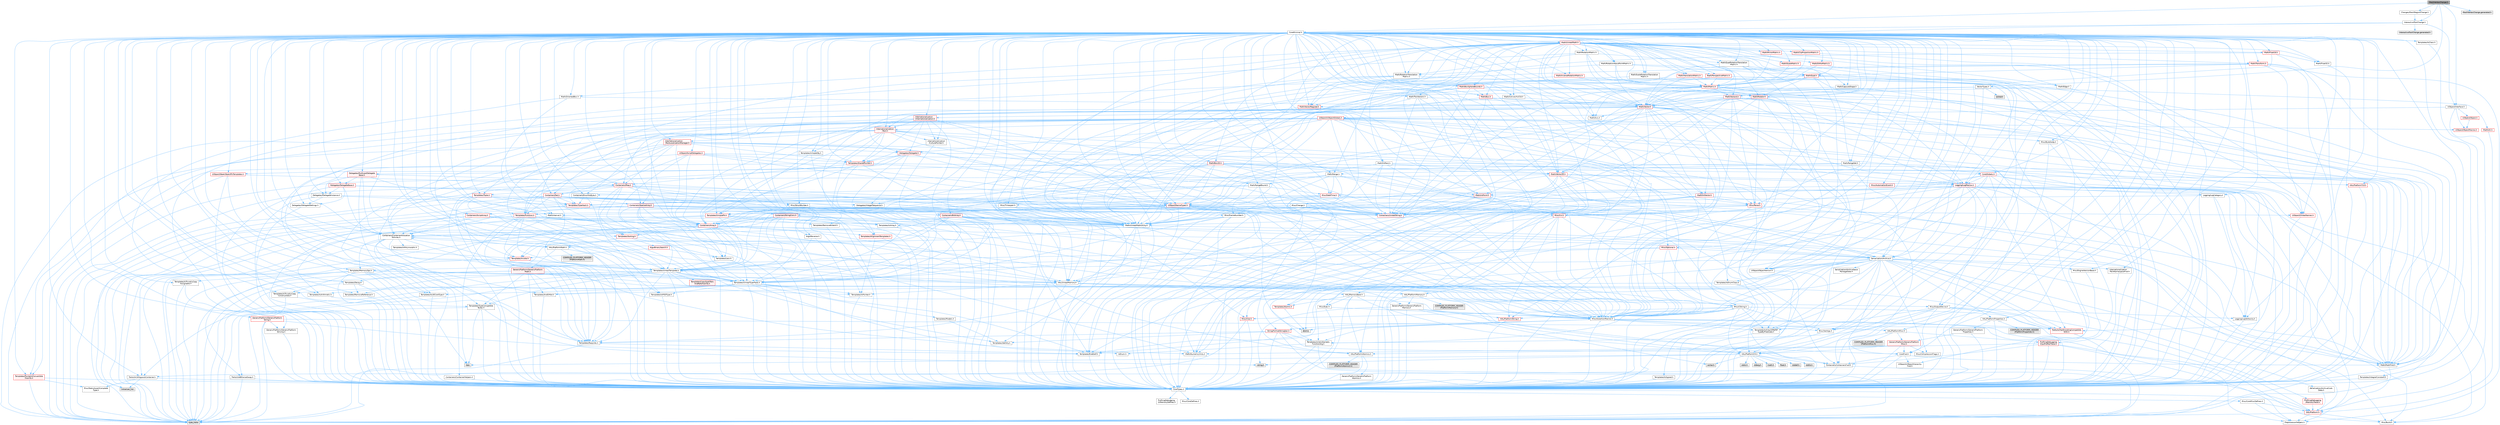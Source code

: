 digraph "MeshVertexChange.h"
{
 // INTERACTIVE_SVG=YES
 // LATEX_PDF_SIZE
  bgcolor="transparent";
  edge [fontname=Helvetica,fontsize=10,labelfontname=Helvetica,labelfontsize=10];
  node [fontname=Helvetica,fontsize=10,shape=box,height=0.2,width=0.4];
  Node1 [id="Node000001",label="MeshVertexChange.h",height=0.2,width=0.4,color="gray40", fillcolor="grey60", style="filled", fontcolor="black",tooltip=" "];
  Node1 -> Node2 [id="edge1_Node000001_Node000002",color="steelblue1",style="solid",tooltip=" "];
  Node2 [id="Node000002",label="Changes/MeshRegionChange.h",height=0.2,width=0.4,color="grey40", fillcolor="white", style="filled",URL="$d4/dd7/MeshRegionChange_8h.html",tooltip=" "];
  Node2 -> Node3 [id="edge2_Node000002_Node000003",color="steelblue1",style="solid",tooltip=" "];
  Node3 [id="Node000003",label="InteractiveToolChange.h",height=0.2,width=0.4,color="grey40", fillcolor="white", style="filled",URL="$db/d7a/InteractiveToolChange_8h.html",tooltip=" "];
  Node3 -> Node4 [id="edge3_Node000003_Node000004",color="steelblue1",style="solid",tooltip=" "];
  Node4 [id="Node000004",label="CoreMinimal.h",height=0.2,width=0.4,color="grey40", fillcolor="white", style="filled",URL="$d7/d67/CoreMinimal_8h.html",tooltip=" "];
  Node4 -> Node5 [id="edge4_Node000004_Node000005",color="steelblue1",style="solid",tooltip=" "];
  Node5 [id="Node000005",label="CoreTypes.h",height=0.2,width=0.4,color="grey40", fillcolor="white", style="filled",URL="$dc/dec/CoreTypes_8h.html",tooltip=" "];
  Node5 -> Node6 [id="edge5_Node000005_Node000006",color="steelblue1",style="solid",tooltip=" "];
  Node6 [id="Node000006",label="HAL/Platform.h",height=0.2,width=0.4,color="red", fillcolor="#FFF0F0", style="filled",URL="$d9/dd0/Platform_8h.html",tooltip=" "];
  Node6 -> Node7 [id="edge6_Node000006_Node000007",color="steelblue1",style="solid",tooltip=" "];
  Node7 [id="Node000007",label="Misc/Build.h",height=0.2,width=0.4,color="grey40", fillcolor="white", style="filled",URL="$d3/dbb/Build_8h.html",tooltip=" "];
  Node6 -> Node9 [id="edge7_Node000006_Node000009",color="steelblue1",style="solid",tooltip=" "];
  Node9 [id="Node000009",label="type_traits",height=0.2,width=0.4,color="grey60", fillcolor="#E0E0E0", style="filled",tooltip=" "];
  Node6 -> Node10 [id="edge8_Node000006_Node000010",color="steelblue1",style="solid",tooltip=" "];
  Node10 [id="Node000010",label="PreprocessorHelpers.h",height=0.2,width=0.4,color="grey40", fillcolor="white", style="filled",URL="$db/ddb/PreprocessorHelpers_8h.html",tooltip=" "];
  Node5 -> Node16 [id="edge9_Node000005_Node000016",color="steelblue1",style="solid",tooltip=" "];
  Node16 [id="Node000016",label="ProfilingDebugging\l/UMemoryDefines.h",height=0.2,width=0.4,color="grey40", fillcolor="white", style="filled",URL="$d2/da2/UMemoryDefines_8h.html",tooltip=" "];
  Node5 -> Node17 [id="edge10_Node000005_Node000017",color="steelblue1",style="solid",tooltip=" "];
  Node17 [id="Node000017",label="Misc/CoreMiscDefines.h",height=0.2,width=0.4,color="grey40", fillcolor="white", style="filled",URL="$da/d38/CoreMiscDefines_8h.html",tooltip=" "];
  Node17 -> Node6 [id="edge11_Node000017_Node000006",color="steelblue1",style="solid",tooltip=" "];
  Node17 -> Node10 [id="edge12_Node000017_Node000010",color="steelblue1",style="solid",tooltip=" "];
  Node5 -> Node18 [id="edge13_Node000005_Node000018",color="steelblue1",style="solid",tooltip=" "];
  Node18 [id="Node000018",label="Misc/CoreDefines.h",height=0.2,width=0.4,color="grey40", fillcolor="white", style="filled",URL="$d3/dd2/CoreDefines_8h.html",tooltip=" "];
  Node4 -> Node19 [id="edge14_Node000004_Node000019",color="steelblue1",style="solid",tooltip=" "];
  Node19 [id="Node000019",label="CoreFwd.h",height=0.2,width=0.4,color="grey40", fillcolor="white", style="filled",URL="$d1/d1e/CoreFwd_8h.html",tooltip=" "];
  Node19 -> Node5 [id="edge15_Node000019_Node000005",color="steelblue1",style="solid",tooltip=" "];
  Node19 -> Node20 [id="edge16_Node000019_Node000020",color="steelblue1",style="solid",tooltip=" "];
  Node20 [id="Node000020",label="Containers/ContainersFwd.h",height=0.2,width=0.4,color="grey40", fillcolor="white", style="filled",URL="$d4/d0a/ContainersFwd_8h.html",tooltip=" "];
  Node20 -> Node6 [id="edge17_Node000020_Node000006",color="steelblue1",style="solid",tooltip=" "];
  Node20 -> Node5 [id="edge18_Node000020_Node000005",color="steelblue1",style="solid",tooltip=" "];
  Node20 -> Node21 [id="edge19_Node000020_Node000021",color="steelblue1",style="solid",tooltip=" "];
  Node21 [id="Node000021",label="Traits/IsContiguousContainer.h",height=0.2,width=0.4,color="grey40", fillcolor="white", style="filled",URL="$d5/d3c/IsContiguousContainer_8h.html",tooltip=" "];
  Node21 -> Node5 [id="edge20_Node000021_Node000005",color="steelblue1",style="solid",tooltip=" "];
  Node21 -> Node22 [id="edge21_Node000021_Node000022",color="steelblue1",style="solid",tooltip=" "];
  Node22 [id="Node000022",label="Misc/StaticAssertComplete\lType.h",height=0.2,width=0.4,color="grey40", fillcolor="white", style="filled",URL="$d5/d4e/StaticAssertCompleteType_8h.html",tooltip=" "];
  Node21 -> Node23 [id="edge22_Node000021_Node000023",color="steelblue1",style="solid",tooltip=" "];
  Node23 [id="Node000023",label="initializer_list",height=0.2,width=0.4,color="grey60", fillcolor="#E0E0E0", style="filled",tooltip=" "];
  Node19 -> Node24 [id="edge23_Node000019_Node000024",color="steelblue1",style="solid",tooltip=" "];
  Node24 [id="Node000024",label="Math/MathFwd.h",height=0.2,width=0.4,color="grey40", fillcolor="white", style="filled",URL="$d2/d10/MathFwd_8h.html",tooltip=" "];
  Node24 -> Node6 [id="edge24_Node000024_Node000006",color="steelblue1",style="solid",tooltip=" "];
  Node19 -> Node25 [id="edge25_Node000019_Node000025",color="steelblue1",style="solid",tooltip=" "];
  Node25 [id="Node000025",label="UObject/UObjectHierarchy\lFwd.h",height=0.2,width=0.4,color="grey40", fillcolor="white", style="filled",URL="$d3/d13/UObjectHierarchyFwd_8h.html",tooltip=" "];
  Node4 -> Node25 [id="edge26_Node000004_Node000025",color="steelblue1",style="solid",tooltip=" "];
  Node4 -> Node20 [id="edge27_Node000004_Node000020",color="steelblue1",style="solid",tooltip=" "];
  Node4 -> Node26 [id="edge28_Node000004_Node000026",color="steelblue1",style="solid",tooltip=" "];
  Node26 [id="Node000026",label="Misc/VarArgs.h",height=0.2,width=0.4,color="grey40", fillcolor="white", style="filled",URL="$d5/d6f/VarArgs_8h.html",tooltip=" "];
  Node26 -> Node5 [id="edge29_Node000026_Node000005",color="steelblue1",style="solid",tooltip=" "];
  Node4 -> Node27 [id="edge30_Node000004_Node000027",color="steelblue1",style="solid",tooltip=" "];
  Node27 [id="Node000027",label="Logging/LogVerbosity.h",height=0.2,width=0.4,color="grey40", fillcolor="white", style="filled",URL="$d2/d8f/LogVerbosity_8h.html",tooltip=" "];
  Node27 -> Node5 [id="edge31_Node000027_Node000005",color="steelblue1",style="solid",tooltip=" "];
  Node4 -> Node28 [id="edge32_Node000004_Node000028",color="steelblue1",style="solid",tooltip=" "];
  Node28 [id="Node000028",label="Misc/OutputDevice.h",height=0.2,width=0.4,color="grey40", fillcolor="white", style="filled",URL="$d7/d32/OutputDevice_8h.html",tooltip=" "];
  Node28 -> Node19 [id="edge33_Node000028_Node000019",color="steelblue1",style="solid",tooltip=" "];
  Node28 -> Node5 [id="edge34_Node000028_Node000005",color="steelblue1",style="solid",tooltip=" "];
  Node28 -> Node27 [id="edge35_Node000028_Node000027",color="steelblue1",style="solid",tooltip=" "];
  Node28 -> Node26 [id="edge36_Node000028_Node000026",color="steelblue1",style="solid",tooltip=" "];
  Node28 -> Node29 [id="edge37_Node000028_Node000029",color="steelblue1",style="solid",tooltip=" "];
  Node29 [id="Node000029",label="Templates/IsArrayOrRefOf\lTypeByPredicate.h",height=0.2,width=0.4,color="grey40", fillcolor="white", style="filled",URL="$d6/da1/IsArrayOrRefOfTypeByPredicate_8h.html",tooltip=" "];
  Node29 -> Node5 [id="edge38_Node000029_Node000005",color="steelblue1",style="solid",tooltip=" "];
  Node28 -> Node30 [id="edge39_Node000028_Node000030",color="steelblue1",style="solid",tooltip=" "];
  Node30 [id="Node000030",label="Templates/IsValidVariadic\lFunctionArg.h",height=0.2,width=0.4,color="grey40", fillcolor="white", style="filled",URL="$d0/dc8/IsValidVariadicFunctionArg_8h.html",tooltip=" "];
  Node30 -> Node5 [id="edge40_Node000030_Node000005",color="steelblue1",style="solid",tooltip=" "];
  Node30 -> Node31 [id="edge41_Node000030_Node000031",color="steelblue1",style="solid",tooltip=" "];
  Node31 [id="Node000031",label="IsEnum.h",height=0.2,width=0.4,color="grey40", fillcolor="white", style="filled",URL="$d4/de5/IsEnum_8h.html",tooltip=" "];
  Node30 -> Node9 [id="edge42_Node000030_Node000009",color="steelblue1",style="solid",tooltip=" "];
  Node28 -> Node32 [id="edge43_Node000028_Node000032",color="steelblue1",style="solid",tooltip=" "];
  Node32 [id="Node000032",label="Traits/IsCharEncodingCompatible\lWith.h",height=0.2,width=0.4,color="red", fillcolor="#FFF0F0", style="filled",URL="$df/dd1/IsCharEncodingCompatibleWith_8h.html",tooltip=" "];
  Node32 -> Node9 [id="edge44_Node000032_Node000009",color="steelblue1",style="solid",tooltip=" "];
  Node4 -> Node34 [id="edge45_Node000004_Node000034",color="steelblue1",style="solid",tooltip=" "];
  Node34 [id="Node000034",label="HAL/PlatformCrt.h",height=0.2,width=0.4,color="grey40", fillcolor="white", style="filled",URL="$d8/d75/PlatformCrt_8h.html",tooltip=" "];
  Node34 -> Node35 [id="edge46_Node000034_Node000035",color="steelblue1",style="solid",tooltip=" "];
  Node35 [id="Node000035",label="new",height=0.2,width=0.4,color="grey60", fillcolor="#E0E0E0", style="filled",tooltip=" "];
  Node34 -> Node36 [id="edge47_Node000034_Node000036",color="steelblue1",style="solid",tooltip=" "];
  Node36 [id="Node000036",label="wchar.h",height=0.2,width=0.4,color="grey60", fillcolor="#E0E0E0", style="filled",tooltip=" "];
  Node34 -> Node37 [id="edge48_Node000034_Node000037",color="steelblue1",style="solid",tooltip=" "];
  Node37 [id="Node000037",label="stddef.h",height=0.2,width=0.4,color="grey60", fillcolor="#E0E0E0", style="filled",tooltip=" "];
  Node34 -> Node38 [id="edge49_Node000034_Node000038",color="steelblue1",style="solid",tooltip=" "];
  Node38 [id="Node000038",label="stdlib.h",height=0.2,width=0.4,color="grey60", fillcolor="#E0E0E0", style="filled",tooltip=" "];
  Node34 -> Node39 [id="edge50_Node000034_Node000039",color="steelblue1",style="solid",tooltip=" "];
  Node39 [id="Node000039",label="stdio.h",height=0.2,width=0.4,color="grey60", fillcolor="#E0E0E0", style="filled",tooltip=" "];
  Node34 -> Node40 [id="edge51_Node000034_Node000040",color="steelblue1",style="solid",tooltip=" "];
  Node40 [id="Node000040",label="stdarg.h",height=0.2,width=0.4,color="grey60", fillcolor="#E0E0E0", style="filled",tooltip=" "];
  Node34 -> Node41 [id="edge52_Node000034_Node000041",color="steelblue1",style="solid",tooltip=" "];
  Node41 [id="Node000041",label="math.h",height=0.2,width=0.4,color="grey60", fillcolor="#E0E0E0", style="filled",tooltip=" "];
  Node34 -> Node42 [id="edge53_Node000034_Node000042",color="steelblue1",style="solid",tooltip=" "];
  Node42 [id="Node000042",label="float.h",height=0.2,width=0.4,color="grey60", fillcolor="#E0E0E0", style="filled",tooltip=" "];
  Node34 -> Node43 [id="edge54_Node000034_Node000043",color="steelblue1",style="solid",tooltip=" "];
  Node43 [id="Node000043",label="string.h",height=0.2,width=0.4,color="grey60", fillcolor="#E0E0E0", style="filled",tooltip=" "];
  Node4 -> Node44 [id="edge55_Node000004_Node000044",color="steelblue1",style="solid",tooltip=" "];
  Node44 [id="Node000044",label="HAL/PlatformMisc.h",height=0.2,width=0.4,color="grey40", fillcolor="white", style="filled",URL="$d0/df5/PlatformMisc_8h.html",tooltip=" "];
  Node44 -> Node5 [id="edge56_Node000044_Node000005",color="steelblue1",style="solid",tooltip=" "];
  Node44 -> Node45 [id="edge57_Node000044_Node000045",color="steelblue1",style="solid",tooltip=" "];
  Node45 [id="Node000045",label="GenericPlatform/GenericPlatform\lMisc.h",height=0.2,width=0.4,color="red", fillcolor="#FFF0F0", style="filled",URL="$db/d9a/GenericPlatformMisc_8h.html",tooltip=" "];
  Node45 -> Node19 [id="edge58_Node000045_Node000019",color="steelblue1",style="solid",tooltip=" "];
  Node45 -> Node5 [id="edge59_Node000045_Node000005",color="steelblue1",style="solid",tooltip=" "];
  Node45 -> Node34 [id="edge60_Node000045_Node000034",color="steelblue1",style="solid",tooltip=" "];
  Node45 -> Node49 [id="edge61_Node000045_Node000049",color="steelblue1",style="solid",tooltip=" "];
  Node49 [id="Node000049",label="Math/NumericLimits.h",height=0.2,width=0.4,color="grey40", fillcolor="white", style="filled",URL="$df/d1b/NumericLimits_8h.html",tooltip=" "];
  Node49 -> Node5 [id="edge62_Node000049_Node000005",color="steelblue1",style="solid",tooltip=" "];
  Node45 -> Node50 [id="edge63_Node000045_Node000050",color="steelblue1",style="solid",tooltip=" "];
  Node50 [id="Node000050",label="Misc/CompressionFlags.h",height=0.2,width=0.4,color="grey40", fillcolor="white", style="filled",URL="$d9/d76/CompressionFlags_8h.html",tooltip=" "];
  Node44 -> Node54 [id="edge64_Node000044_Node000054",color="steelblue1",style="solid",tooltip=" "];
  Node54 [id="Node000054",label="COMPILED_PLATFORM_HEADER\l(PlatformMisc.h)",height=0.2,width=0.4,color="grey60", fillcolor="#E0E0E0", style="filled",tooltip=" "];
  Node44 -> Node55 [id="edge65_Node000044_Node000055",color="steelblue1",style="solid",tooltip=" "];
  Node55 [id="Node000055",label="ProfilingDebugging\l/CpuProfilerTrace.h",height=0.2,width=0.4,color="red", fillcolor="#FFF0F0", style="filled",URL="$da/dcb/CpuProfilerTrace_8h.html",tooltip=" "];
  Node55 -> Node5 [id="edge66_Node000055_Node000005",color="steelblue1",style="solid",tooltip=" "];
  Node55 -> Node20 [id="edge67_Node000055_Node000020",color="steelblue1",style="solid",tooltip=" "];
  Node55 -> Node56 [id="edge68_Node000055_Node000056",color="steelblue1",style="solid",tooltip=" "];
  Node56 [id="Node000056",label="HAL/PlatformAtomics.h",height=0.2,width=0.4,color="grey40", fillcolor="white", style="filled",URL="$d3/d36/PlatformAtomics_8h.html",tooltip=" "];
  Node56 -> Node5 [id="edge69_Node000056_Node000005",color="steelblue1",style="solid",tooltip=" "];
  Node56 -> Node57 [id="edge70_Node000056_Node000057",color="steelblue1",style="solid",tooltip=" "];
  Node57 [id="Node000057",label="GenericPlatform/GenericPlatform\lAtomics.h",height=0.2,width=0.4,color="grey40", fillcolor="white", style="filled",URL="$da/d72/GenericPlatformAtomics_8h.html",tooltip=" "];
  Node57 -> Node5 [id="edge71_Node000057_Node000005",color="steelblue1",style="solid",tooltip=" "];
  Node56 -> Node58 [id="edge72_Node000056_Node000058",color="steelblue1",style="solid",tooltip=" "];
  Node58 [id="Node000058",label="COMPILED_PLATFORM_HEADER\l(PlatformAtomics.h)",height=0.2,width=0.4,color="grey60", fillcolor="#E0E0E0", style="filled",tooltip=" "];
  Node55 -> Node10 [id="edge73_Node000055_Node000010",color="steelblue1",style="solid",tooltip=" "];
  Node55 -> Node7 [id="edge74_Node000055_Node000007",color="steelblue1",style="solid",tooltip=" "];
  Node4 -> Node63 [id="edge75_Node000004_Node000063",color="steelblue1",style="solid",tooltip=" "];
  Node63 [id="Node000063",label="Misc/AssertionMacros.h",height=0.2,width=0.4,color="grey40", fillcolor="white", style="filled",URL="$d0/dfa/AssertionMacros_8h.html",tooltip=" "];
  Node63 -> Node5 [id="edge76_Node000063_Node000005",color="steelblue1",style="solid",tooltip=" "];
  Node63 -> Node6 [id="edge77_Node000063_Node000006",color="steelblue1",style="solid",tooltip=" "];
  Node63 -> Node44 [id="edge78_Node000063_Node000044",color="steelblue1",style="solid",tooltip=" "];
  Node63 -> Node10 [id="edge79_Node000063_Node000010",color="steelblue1",style="solid",tooltip=" "];
  Node63 -> Node64 [id="edge80_Node000063_Node000064",color="steelblue1",style="solid",tooltip=" "];
  Node64 [id="Node000064",label="Templates/EnableIf.h",height=0.2,width=0.4,color="grey40", fillcolor="white", style="filled",URL="$d7/d60/EnableIf_8h.html",tooltip=" "];
  Node64 -> Node5 [id="edge81_Node000064_Node000005",color="steelblue1",style="solid",tooltip=" "];
  Node63 -> Node29 [id="edge82_Node000063_Node000029",color="steelblue1",style="solid",tooltip=" "];
  Node63 -> Node30 [id="edge83_Node000063_Node000030",color="steelblue1",style="solid",tooltip=" "];
  Node63 -> Node32 [id="edge84_Node000063_Node000032",color="steelblue1",style="solid",tooltip=" "];
  Node63 -> Node26 [id="edge85_Node000063_Node000026",color="steelblue1",style="solid",tooltip=" "];
  Node63 -> Node65 [id="edge86_Node000063_Node000065",color="steelblue1",style="solid",tooltip=" "];
  Node65 [id="Node000065",label="String/FormatStringSan.h",height=0.2,width=0.4,color="red", fillcolor="#FFF0F0", style="filled",URL="$d3/d8b/FormatStringSan_8h.html",tooltip=" "];
  Node65 -> Node9 [id="edge87_Node000065_Node000009",color="steelblue1",style="solid",tooltip=" "];
  Node65 -> Node5 [id="edge88_Node000065_Node000005",color="steelblue1",style="solid",tooltip=" "];
  Node65 -> Node66 [id="edge89_Node000065_Node000066",color="steelblue1",style="solid",tooltip=" "];
  Node66 [id="Node000066",label="Templates/Requires.h",height=0.2,width=0.4,color="grey40", fillcolor="white", style="filled",URL="$dc/d96/Requires_8h.html",tooltip=" "];
  Node66 -> Node64 [id="edge90_Node000066_Node000064",color="steelblue1",style="solid",tooltip=" "];
  Node66 -> Node9 [id="edge91_Node000066_Node000009",color="steelblue1",style="solid",tooltip=" "];
  Node65 -> Node67 [id="edge92_Node000065_Node000067",color="steelblue1",style="solid",tooltip=" "];
  Node67 [id="Node000067",label="Templates/Identity.h",height=0.2,width=0.4,color="grey40", fillcolor="white", style="filled",URL="$d0/dd5/Identity_8h.html",tooltip=" "];
  Node65 -> Node30 [id="edge93_Node000065_Node000030",color="steelblue1",style="solid",tooltip=" "];
  Node65 -> Node20 [id="edge94_Node000065_Node000020",color="steelblue1",style="solid",tooltip=" "];
  Node63 -> Node71 [id="edge95_Node000063_Node000071",color="steelblue1",style="solid",tooltip=" "];
  Node71 [id="Node000071",label="atomic",height=0.2,width=0.4,color="grey60", fillcolor="#E0E0E0", style="filled",tooltip=" "];
  Node4 -> Node72 [id="edge96_Node000004_Node000072",color="steelblue1",style="solid",tooltip=" "];
  Node72 [id="Node000072",label="Templates/IsPointer.h",height=0.2,width=0.4,color="grey40", fillcolor="white", style="filled",URL="$d7/d05/IsPointer_8h.html",tooltip=" "];
  Node72 -> Node5 [id="edge97_Node000072_Node000005",color="steelblue1",style="solid",tooltip=" "];
  Node4 -> Node73 [id="edge98_Node000004_Node000073",color="steelblue1",style="solid",tooltip=" "];
  Node73 [id="Node000073",label="HAL/PlatformMemory.h",height=0.2,width=0.4,color="grey40", fillcolor="white", style="filled",URL="$de/d68/PlatformMemory_8h.html",tooltip=" "];
  Node73 -> Node5 [id="edge99_Node000073_Node000005",color="steelblue1",style="solid",tooltip=" "];
  Node73 -> Node74 [id="edge100_Node000073_Node000074",color="steelblue1",style="solid",tooltip=" "];
  Node74 [id="Node000074",label="GenericPlatform/GenericPlatform\lMemory.h",height=0.2,width=0.4,color="grey40", fillcolor="white", style="filled",URL="$dd/d22/GenericPlatformMemory_8h.html",tooltip=" "];
  Node74 -> Node19 [id="edge101_Node000074_Node000019",color="steelblue1",style="solid",tooltip=" "];
  Node74 -> Node5 [id="edge102_Node000074_Node000005",color="steelblue1",style="solid",tooltip=" "];
  Node74 -> Node75 [id="edge103_Node000074_Node000075",color="steelblue1",style="solid",tooltip=" "];
  Node75 [id="Node000075",label="HAL/PlatformString.h",height=0.2,width=0.4,color="red", fillcolor="#FFF0F0", style="filled",URL="$db/db5/PlatformString_8h.html",tooltip=" "];
  Node75 -> Node5 [id="edge104_Node000075_Node000005",color="steelblue1",style="solid",tooltip=" "];
  Node74 -> Node43 [id="edge105_Node000074_Node000043",color="steelblue1",style="solid",tooltip=" "];
  Node74 -> Node36 [id="edge106_Node000074_Node000036",color="steelblue1",style="solid",tooltip=" "];
  Node73 -> Node77 [id="edge107_Node000073_Node000077",color="steelblue1",style="solid",tooltip=" "];
  Node77 [id="Node000077",label="COMPILED_PLATFORM_HEADER\l(PlatformMemory.h)",height=0.2,width=0.4,color="grey60", fillcolor="#E0E0E0", style="filled",tooltip=" "];
  Node4 -> Node56 [id="edge108_Node000004_Node000056",color="steelblue1",style="solid",tooltip=" "];
  Node4 -> Node78 [id="edge109_Node000004_Node000078",color="steelblue1",style="solid",tooltip=" "];
  Node78 [id="Node000078",label="Misc/Exec.h",height=0.2,width=0.4,color="grey40", fillcolor="white", style="filled",URL="$de/ddb/Exec_8h.html",tooltip=" "];
  Node78 -> Node5 [id="edge110_Node000078_Node000005",color="steelblue1",style="solid",tooltip=" "];
  Node78 -> Node63 [id="edge111_Node000078_Node000063",color="steelblue1",style="solid",tooltip=" "];
  Node4 -> Node79 [id="edge112_Node000004_Node000079",color="steelblue1",style="solid",tooltip=" "];
  Node79 [id="Node000079",label="HAL/MemoryBase.h",height=0.2,width=0.4,color="grey40", fillcolor="white", style="filled",URL="$d6/d9f/MemoryBase_8h.html",tooltip=" "];
  Node79 -> Node5 [id="edge113_Node000079_Node000005",color="steelblue1",style="solid",tooltip=" "];
  Node79 -> Node56 [id="edge114_Node000079_Node000056",color="steelblue1",style="solid",tooltip=" "];
  Node79 -> Node34 [id="edge115_Node000079_Node000034",color="steelblue1",style="solid",tooltip=" "];
  Node79 -> Node78 [id="edge116_Node000079_Node000078",color="steelblue1",style="solid",tooltip=" "];
  Node79 -> Node28 [id="edge117_Node000079_Node000028",color="steelblue1",style="solid",tooltip=" "];
  Node79 -> Node80 [id="edge118_Node000079_Node000080",color="steelblue1",style="solid",tooltip=" "];
  Node80 [id="Node000080",label="Templates/Atomic.h",height=0.2,width=0.4,color="red", fillcolor="#FFF0F0", style="filled",URL="$d3/d91/Atomic_8h.html",tooltip=" "];
  Node80 -> Node71 [id="edge119_Node000080_Node000071",color="steelblue1",style="solid",tooltip=" "];
  Node4 -> Node89 [id="edge120_Node000004_Node000089",color="steelblue1",style="solid",tooltip=" "];
  Node89 [id="Node000089",label="HAL/UnrealMemory.h",height=0.2,width=0.4,color="grey40", fillcolor="white", style="filled",URL="$d9/d96/UnrealMemory_8h.html",tooltip=" "];
  Node89 -> Node5 [id="edge121_Node000089_Node000005",color="steelblue1",style="solid",tooltip=" "];
  Node89 -> Node74 [id="edge122_Node000089_Node000074",color="steelblue1",style="solid",tooltip=" "];
  Node89 -> Node79 [id="edge123_Node000089_Node000079",color="steelblue1",style="solid",tooltip=" "];
  Node89 -> Node73 [id="edge124_Node000089_Node000073",color="steelblue1",style="solid",tooltip=" "];
  Node89 -> Node90 [id="edge125_Node000089_Node000090",color="steelblue1",style="solid",tooltip=" "];
  Node90 [id="Node000090",label="ProfilingDebugging\l/MemoryTrace.h",height=0.2,width=0.4,color="red", fillcolor="#FFF0F0", style="filled",URL="$da/dd7/MemoryTrace_8h.html",tooltip=" "];
  Node90 -> Node6 [id="edge126_Node000090_Node000006",color="steelblue1",style="solid",tooltip=" "];
  Node89 -> Node72 [id="edge127_Node000089_Node000072",color="steelblue1",style="solid",tooltip=" "];
  Node4 -> Node91 [id="edge128_Node000004_Node000091",color="steelblue1",style="solid",tooltip=" "];
  Node91 [id="Node000091",label="Templates/IsArithmetic.h",height=0.2,width=0.4,color="grey40", fillcolor="white", style="filled",URL="$d2/d5d/IsArithmetic_8h.html",tooltip=" "];
  Node91 -> Node5 [id="edge129_Node000091_Node000005",color="steelblue1",style="solid",tooltip=" "];
  Node4 -> Node85 [id="edge130_Node000004_Node000085",color="steelblue1",style="solid",tooltip=" "];
  Node85 [id="Node000085",label="Templates/AndOrNot.h",height=0.2,width=0.4,color="grey40", fillcolor="white", style="filled",URL="$db/d0a/AndOrNot_8h.html",tooltip=" "];
  Node85 -> Node5 [id="edge131_Node000085_Node000005",color="steelblue1",style="solid",tooltip=" "];
  Node4 -> Node92 [id="edge132_Node000004_Node000092",color="steelblue1",style="solid",tooltip=" "];
  Node92 [id="Node000092",label="Templates/IsPODType.h",height=0.2,width=0.4,color="grey40", fillcolor="white", style="filled",URL="$d7/db1/IsPODType_8h.html",tooltip=" "];
  Node92 -> Node5 [id="edge133_Node000092_Node000005",color="steelblue1",style="solid",tooltip=" "];
  Node4 -> Node93 [id="edge134_Node000004_Node000093",color="steelblue1",style="solid",tooltip=" "];
  Node93 [id="Node000093",label="Templates/IsUECoreType.h",height=0.2,width=0.4,color="grey40", fillcolor="white", style="filled",URL="$d1/db8/IsUECoreType_8h.html",tooltip=" "];
  Node93 -> Node5 [id="edge135_Node000093_Node000005",color="steelblue1",style="solid",tooltip=" "];
  Node93 -> Node9 [id="edge136_Node000093_Node000009",color="steelblue1",style="solid",tooltip=" "];
  Node4 -> Node86 [id="edge137_Node000004_Node000086",color="steelblue1",style="solid",tooltip=" "];
  Node86 [id="Node000086",label="Templates/IsTriviallyCopy\lConstructible.h",height=0.2,width=0.4,color="grey40", fillcolor="white", style="filled",URL="$d3/d78/IsTriviallyCopyConstructible_8h.html",tooltip=" "];
  Node86 -> Node5 [id="edge138_Node000086_Node000005",color="steelblue1",style="solid",tooltip=" "];
  Node86 -> Node9 [id="edge139_Node000086_Node000009",color="steelblue1",style="solid",tooltip=" "];
  Node4 -> Node94 [id="edge140_Node000004_Node000094",color="steelblue1",style="solid",tooltip=" "];
  Node94 [id="Node000094",label="Templates/UnrealTypeTraits.h",height=0.2,width=0.4,color="grey40", fillcolor="white", style="filled",URL="$d2/d2d/UnrealTypeTraits_8h.html",tooltip=" "];
  Node94 -> Node5 [id="edge141_Node000094_Node000005",color="steelblue1",style="solid",tooltip=" "];
  Node94 -> Node72 [id="edge142_Node000094_Node000072",color="steelblue1",style="solid",tooltip=" "];
  Node94 -> Node63 [id="edge143_Node000094_Node000063",color="steelblue1",style="solid",tooltip=" "];
  Node94 -> Node85 [id="edge144_Node000094_Node000085",color="steelblue1",style="solid",tooltip=" "];
  Node94 -> Node64 [id="edge145_Node000094_Node000064",color="steelblue1",style="solid",tooltip=" "];
  Node94 -> Node91 [id="edge146_Node000094_Node000091",color="steelblue1",style="solid",tooltip=" "];
  Node94 -> Node31 [id="edge147_Node000094_Node000031",color="steelblue1",style="solid",tooltip=" "];
  Node94 -> Node95 [id="edge148_Node000094_Node000095",color="steelblue1",style="solid",tooltip=" "];
  Node95 [id="Node000095",label="Templates/Models.h",height=0.2,width=0.4,color="grey40", fillcolor="white", style="filled",URL="$d3/d0c/Models_8h.html",tooltip=" "];
  Node95 -> Node67 [id="edge149_Node000095_Node000067",color="steelblue1",style="solid",tooltip=" "];
  Node94 -> Node92 [id="edge150_Node000094_Node000092",color="steelblue1",style="solid",tooltip=" "];
  Node94 -> Node93 [id="edge151_Node000094_Node000093",color="steelblue1",style="solid",tooltip=" "];
  Node94 -> Node86 [id="edge152_Node000094_Node000086",color="steelblue1",style="solid",tooltip=" "];
  Node4 -> Node64 [id="edge153_Node000004_Node000064",color="steelblue1",style="solid",tooltip=" "];
  Node4 -> Node96 [id="edge154_Node000004_Node000096",color="steelblue1",style="solid",tooltip=" "];
  Node96 [id="Node000096",label="Templates/RemoveReference.h",height=0.2,width=0.4,color="grey40", fillcolor="white", style="filled",URL="$da/dbe/RemoveReference_8h.html",tooltip=" "];
  Node96 -> Node5 [id="edge155_Node000096_Node000005",color="steelblue1",style="solid",tooltip=" "];
  Node4 -> Node97 [id="edge156_Node000004_Node000097",color="steelblue1",style="solid",tooltip=" "];
  Node97 [id="Node000097",label="Templates/IntegralConstant.h",height=0.2,width=0.4,color="grey40", fillcolor="white", style="filled",URL="$db/d1b/IntegralConstant_8h.html",tooltip=" "];
  Node97 -> Node5 [id="edge157_Node000097_Node000005",color="steelblue1",style="solid",tooltip=" "];
  Node4 -> Node98 [id="edge158_Node000004_Node000098",color="steelblue1",style="solid",tooltip=" "];
  Node98 [id="Node000098",label="Templates/IsClass.h",height=0.2,width=0.4,color="grey40", fillcolor="white", style="filled",URL="$db/dcb/IsClass_8h.html",tooltip=" "];
  Node98 -> Node5 [id="edge159_Node000098_Node000005",color="steelblue1",style="solid",tooltip=" "];
  Node4 -> Node99 [id="edge160_Node000004_Node000099",color="steelblue1",style="solid",tooltip=" "];
  Node99 [id="Node000099",label="Templates/TypeCompatible\lBytes.h",height=0.2,width=0.4,color="grey40", fillcolor="white", style="filled",URL="$df/d0a/TypeCompatibleBytes_8h.html",tooltip=" "];
  Node99 -> Node5 [id="edge161_Node000099_Node000005",color="steelblue1",style="solid",tooltip=" "];
  Node99 -> Node43 [id="edge162_Node000099_Node000043",color="steelblue1",style="solid",tooltip=" "];
  Node99 -> Node35 [id="edge163_Node000099_Node000035",color="steelblue1",style="solid",tooltip=" "];
  Node99 -> Node9 [id="edge164_Node000099_Node000009",color="steelblue1",style="solid",tooltip=" "];
  Node4 -> Node21 [id="edge165_Node000004_Node000021",color="steelblue1",style="solid",tooltip=" "];
  Node4 -> Node100 [id="edge166_Node000004_Node000100",color="steelblue1",style="solid",tooltip=" "];
  Node100 [id="Node000100",label="Templates/UnrealTemplate.h",height=0.2,width=0.4,color="grey40", fillcolor="white", style="filled",URL="$d4/d24/UnrealTemplate_8h.html",tooltip=" "];
  Node100 -> Node5 [id="edge167_Node000100_Node000005",color="steelblue1",style="solid",tooltip=" "];
  Node100 -> Node72 [id="edge168_Node000100_Node000072",color="steelblue1",style="solid",tooltip=" "];
  Node100 -> Node89 [id="edge169_Node000100_Node000089",color="steelblue1",style="solid",tooltip=" "];
  Node100 -> Node101 [id="edge170_Node000100_Node000101",color="steelblue1",style="solid",tooltip=" "];
  Node101 [id="Node000101",label="Templates/CopyQualifiers\lAndRefsFromTo.h",height=0.2,width=0.4,color="red", fillcolor="#FFF0F0", style="filled",URL="$d3/db3/CopyQualifiersAndRefsFromTo_8h.html",tooltip=" "];
  Node100 -> Node94 [id="edge171_Node000100_Node000094",color="steelblue1",style="solid",tooltip=" "];
  Node100 -> Node96 [id="edge172_Node000100_Node000096",color="steelblue1",style="solid",tooltip=" "];
  Node100 -> Node66 [id="edge173_Node000100_Node000066",color="steelblue1",style="solid",tooltip=" "];
  Node100 -> Node99 [id="edge174_Node000100_Node000099",color="steelblue1",style="solid",tooltip=" "];
  Node100 -> Node67 [id="edge175_Node000100_Node000067",color="steelblue1",style="solid",tooltip=" "];
  Node100 -> Node21 [id="edge176_Node000100_Node000021",color="steelblue1",style="solid",tooltip=" "];
  Node100 -> Node103 [id="edge177_Node000100_Node000103",color="steelblue1",style="solid",tooltip=" "];
  Node103 [id="Node000103",label="Traits/UseBitwiseSwap.h",height=0.2,width=0.4,color="grey40", fillcolor="white", style="filled",URL="$db/df3/UseBitwiseSwap_8h.html",tooltip=" "];
  Node103 -> Node5 [id="edge178_Node000103_Node000005",color="steelblue1",style="solid",tooltip=" "];
  Node103 -> Node9 [id="edge179_Node000103_Node000009",color="steelblue1",style="solid",tooltip=" "];
  Node100 -> Node9 [id="edge180_Node000100_Node000009",color="steelblue1",style="solid",tooltip=" "];
  Node4 -> Node49 [id="edge181_Node000004_Node000049",color="steelblue1",style="solid",tooltip=" "];
  Node4 -> Node104 [id="edge182_Node000004_Node000104",color="steelblue1",style="solid",tooltip=" "];
  Node104 [id="Node000104",label="HAL/PlatformMath.h",height=0.2,width=0.4,color="grey40", fillcolor="white", style="filled",URL="$dc/d53/PlatformMath_8h.html",tooltip=" "];
  Node104 -> Node5 [id="edge183_Node000104_Node000005",color="steelblue1",style="solid",tooltip=" "];
  Node104 -> Node105 [id="edge184_Node000104_Node000105",color="steelblue1",style="solid",tooltip=" "];
  Node105 [id="Node000105",label="GenericPlatform/GenericPlatform\lMath.h",height=0.2,width=0.4,color="red", fillcolor="#FFF0F0", style="filled",URL="$d5/d79/GenericPlatformMath_8h.html",tooltip=" "];
  Node105 -> Node5 [id="edge185_Node000105_Node000005",color="steelblue1",style="solid",tooltip=" "];
  Node105 -> Node20 [id="edge186_Node000105_Node000020",color="steelblue1",style="solid",tooltip=" "];
  Node105 -> Node34 [id="edge187_Node000105_Node000034",color="steelblue1",style="solid",tooltip=" "];
  Node105 -> Node85 [id="edge188_Node000105_Node000085",color="steelblue1",style="solid",tooltip=" "];
  Node105 -> Node106 [id="edge189_Node000105_Node000106",color="steelblue1",style="solid",tooltip=" "];
  Node106 [id="Node000106",label="Templates/Decay.h",height=0.2,width=0.4,color="grey40", fillcolor="white", style="filled",URL="$dd/d0f/Decay_8h.html",tooltip=" "];
  Node106 -> Node5 [id="edge190_Node000106_Node000005",color="steelblue1",style="solid",tooltip=" "];
  Node106 -> Node96 [id="edge191_Node000106_Node000096",color="steelblue1",style="solid",tooltip=" "];
  Node106 -> Node9 [id="edge192_Node000106_Node000009",color="steelblue1",style="solid",tooltip=" "];
  Node105 -> Node94 [id="edge193_Node000105_Node000094",color="steelblue1",style="solid",tooltip=" "];
  Node105 -> Node66 [id="edge194_Node000105_Node000066",color="steelblue1",style="solid",tooltip=" "];
  Node105 -> Node99 [id="edge195_Node000105_Node000099",color="steelblue1",style="solid",tooltip=" "];
  Node105 -> Node9 [id="edge196_Node000105_Node000009",color="steelblue1",style="solid",tooltip=" "];
  Node104 -> Node111 [id="edge197_Node000104_Node000111",color="steelblue1",style="solid",tooltip=" "];
  Node111 [id="Node000111",label="COMPILED_PLATFORM_HEADER\l(PlatformMath.h)",height=0.2,width=0.4,color="grey60", fillcolor="#E0E0E0", style="filled",tooltip=" "];
  Node4 -> Node87 [id="edge198_Node000004_Node000087",color="steelblue1",style="solid",tooltip=" "];
  Node87 [id="Node000087",label="Templates/IsTriviallyCopy\lAssignable.h",height=0.2,width=0.4,color="grey40", fillcolor="white", style="filled",URL="$d2/df2/IsTriviallyCopyAssignable_8h.html",tooltip=" "];
  Node87 -> Node5 [id="edge199_Node000087_Node000005",color="steelblue1",style="solid",tooltip=" "];
  Node87 -> Node9 [id="edge200_Node000087_Node000009",color="steelblue1",style="solid",tooltip=" "];
  Node4 -> Node112 [id="edge201_Node000004_Node000112",color="steelblue1",style="solid",tooltip=" "];
  Node112 [id="Node000112",label="Templates/MemoryOps.h",height=0.2,width=0.4,color="grey40", fillcolor="white", style="filled",URL="$db/dea/MemoryOps_8h.html",tooltip=" "];
  Node112 -> Node5 [id="edge202_Node000112_Node000005",color="steelblue1",style="solid",tooltip=" "];
  Node112 -> Node89 [id="edge203_Node000112_Node000089",color="steelblue1",style="solid",tooltip=" "];
  Node112 -> Node87 [id="edge204_Node000112_Node000087",color="steelblue1",style="solid",tooltip=" "];
  Node112 -> Node86 [id="edge205_Node000112_Node000086",color="steelblue1",style="solid",tooltip=" "];
  Node112 -> Node66 [id="edge206_Node000112_Node000066",color="steelblue1",style="solid",tooltip=" "];
  Node112 -> Node94 [id="edge207_Node000112_Node000094",color="steelblue1",style="solid",tooltip=" "];
  Node112 -> Node103 [id="edge208_Node000112_Node000103",color="steelblue1",style="solid",tooltip=" "];
  Node112 -> Node35 [id="edge209_Node000112_Node000035",color="steelblue1",style="solid",tooltip=" "];
  Node112 -> Node9 [id="edge210_Node000112_Node000009",color="steelblue1",style="solid",tooltip=" "];
  Node4 -> Node113 [id="edge211_Node000004_Node000113",color="steelblue1",style="solid",tooltip=" "];
  Node113 [id="Node000113",label="Containers/ContainerAllocation\lPolicies.h",height=0.2,width=0.4,color="grey40", fillcolor="white", style="filled",URL="$d7/dff/ContainerAllocationPolicies_8h.html",tooltip=" "];
  Node113 -> Node5 [id="edge212_Node000113_Node000005",color="steelblue1",style="solid",tooltip=" "];
  Node113 -> Node114 [id="edge213_Node000113_Node000114",color="steelblue1",style="solid",tooltip=" "];
  Node114 [id="Node000114",label="Containers/ContainerHelpers.h",height=0.2,width=0.4,color="grey40", fillcolor="white", style="filled",URL="$d7/d33/ContainerHelpers_8h.html",tooltip=" "];
  Node114 -> Node5 [id="edge214_Node000114_Node000005",color="steelblue1",style="solid",tooltip=" "];
  Node113 -> Node113 [id="edge215_Node000113_Node000113",color="steelblue1",style="solid",tooltip=" "];
  Node113 -> Node104 [id="edge216_Node000113_Node000104",color="steelblue1",style="solid",tooltip=" "];
  Node113 -> Node89 [id="edge217_Node000113_Node000089",color="steelblue1",style="solid",tooltip=" "];
  Node113 -> Node49 [id="edge218_Node000113_Node000049",color="steelblue1",style="solid",tooltip=" "];
  Node113 -> Node63 [id="edge219_Node000113_Node000063",color="steelblue1",style="solid",tooltip=" "];
  Node113 -> Node115 [id="edge220_Node000113_Node000115",color="steelblue1",style="solid",tooltip=" "];
  Node115 [id="Node000115",label="Templates/IsPolymorphic.h",height=0.2,width=0.4,color="grey40", fillcolor="white", style="filled",URL="$dc/d20/IsPolymorphic_8h.html",tooltip=" "];
  Node113 -> Node112 [id="edge221_Node000113_Node000112",color="steelblue1",style="solid",tooltip=" "];
  Node113 -> Node99 [id="edge222_Node000113_Node000099",color="steelblue1",style="solid",tooltip=" "];
  Node113 -> Node9 [id="edge223_Node000113_Node000009",color="steelblue1",style="solid",tooltip=" "];
  Node4 -> Node116 [id="edge224_Node000004_Node000116",color="steelblue1",style="solid",tooltip=" "];
  Node116 [id="Node000116",label="Templates/IsEnumClass.h",height=0.2,width=0.4,color="grey40", fillcolor="white", style="filled",URL="$d7/d15/IsEnumClass_8h.html",tooltip=" "];
  Node116 -> Node5 [id="edge225_Node000116_Node000005",color="steelblue1",style="solid",tooltip=" "];
  Node116 -> Node85 [id="edge226_Node000116_Node000085",color="steelblue1",style="solid",tooltip=" "];
  Node4 -> Node117 [id="edge227_Node000004_Node000117",color="steelblue1",style="solid",tooltip=" "];
  Node117 [id="Node000117",label="HAL/PlatformProperties.h",height=0.2,width=0.4,color="grey40", fillcolor="white", style="filled",URL="$d9/db0/PlatformProperties_8h.html",tooltip=" "];
  Node117 -> Node5 [id="edge228_Node000117_Node000005",color="steelblue1",style="solid",tooltip=" "];
  Node117 -> Node118 [id="edge229_Node000117_Node000118",color="steelblue1",style="solid",tooltip=" "];
  Node118 [id="Node000118",label="GenericPlatform/GenericPlatform\lProperties.h",height=0.2,width=0.4,color="grey40", fillcolor="white", style="filled",URL="$d2/dcd/GenericPlatformProperties_8h.html",tooltip=" "];
  Node118 -> Node5 [id="edge230_Node000118_Node000005",color="steelblue1",style="solid",tooltip=" "];
  Node118 -> Node45 [id="edge231_Node000118_Node000045",color="steelblue1",style="solid",tooltip=" "];
  Node117 -> Node119 [id="edge232_Node000117_Node000119",color="steelblue1",style="solid",tooltip=" "];
  Node119 [id="Node000119",label="COMPILED_PLATFORM_HEADER\l(PlatformProperties.h)",height=0.2,width=0.4,color="grey60", fillcolor="#E0E0E0", style="filled",tooltip=" "];
  Node4 -> Node120 [id="edge233_Node000004_Node000120",color="steelblue1",style="solid",tooltip=" "];
  Node120 [id="Node000120",label="Misc/EngineVersionBase.h",height=0.2,width=0.4,color="grey40", fillcolor="white", style="filled",URL="$d5/d2b/EngineVersionBase_8h.html",tooltip=" "];
  Node120 -> Node5 [id="edge234_Node000120_Node000005",color="steelblue1",style="solid",tooltip=" "];
  Node4 -> Node121 [id="edge235_Node000004_Node000121",color="steelblue1",style="solid",tooltip=" "];
  Node121 [id="Node000121",label="Internationalization\l/TextNamespaceFwd.h",height=0.2,width=0.4,color="grey40", fillcolor="white", style="filled",URL="$d8/d97/TextNamespaceFwd_8h.html",tooltip=" "];
  Node121 -> Node5 [id="edge236_Node000121_Node000005",color="steelblue1",style="solid",tooltip=" "];
  Node4 -> Node122 [id="edge237_Node000004_Node000122",color="steelblue1",style="solid",tooltip=" "];
  Node122 [id="Node000122",label="Serialization/Archive.h",height=0.2,width=0.4,color="grey40", fillcolor="white", style="filled",URL="$d7/d3b/Archive_8h.html",tooltip=" "];
  Node122 -> Node19 [id="edge238_Node000122_Node000019",color="steelblue1",style="solid",tooltip=" "];
  Node122 -> Node5 [id="edge239_Node000122_Node000005",color="steelblue1",style="solid",tooltip=" "];
  Node122 -> Node117 [id="edge240_Node000122_Node000117",color="steelblue1",style="solid",tooltip=" "];
  Node122 -> Node121 [id="edge241_Node000122_Node000121",color="steelblue1",style="solid",tooltip=" "];
  Node122 -> Node24 [id="edge242_Node000122_Node000024",color="steelblue1",style="solid",tooltip=" "];
  Node122 -> Node63 [id="edge243_Node000122_Node000063",color="steelblue1",style="solid",tooltip=" "];
  Node122 -> Node7 [id="edge244_Node000122_Node000007",color="steelblue1",style="solid",tooltip=" "];
  Node122 -> Node50 [id="edge245_Node000122_Node000050",color="steelblue1",style="solid",tooltip=" "];
  Node122 -> Node120 [id="edge246_Node000122_Node000120",color="steelblue1",style="solid",tooltip=" "];
  Node122 -> Node26 [id="edge247_Node000122_Node000026",color="steelblue1",style="solid",tooltip=" "];
  Node122 -> Node123 [id="edge248_Node000122_Node000123",color="steelblue1",style="solid",tooltip=" "];
  Node123 [id="Node000123",label="Serialization/ArchiveCook\lData.h",height=0.2,width=0.4,color="grey40", fillcolor="white", style="filled",URL="$dc/db6/ArchiveCookData_8h.html",tooltip=" "];
  Node123 -> Node6 [id="edge249_Node000123_Node000006",color="steelblue1",style="solid",tooltip=" "];
  Node122 -> Node124 [id="edge250_Node000122_Node000124",color="steelblue1",style="solid",tooltip=" "];
  Node124 [id="Node000124",label="Serialization/ArchiveSave\lPackageData.h",height=0.2,width=0.4,color="grey40", fillcolor="white", style="filled",URL="$d1/d37/ArchiveSavePackageData_8h.html",tooltip=" "];
  Node122 -> Node64 [id="edge251_Node000122_Node000064",color="steelblue1",style="solid",tooltip=" "];
  Node122 -> Node29 [id="edge252_Node000122_Node000029",color="steelblue1",style="solid",tooltip=" "];
  Node122 -> Node116 [id="edge253_Node000122_Node000116",color="steelblue1",style="solid",tooltip=" "];
  Node122 -> Node109 [id="edge254_Node000122_Node000109",color="steelblue1",style="solid",tooltip=" "];
  Node109 [id="Node000109",label="Templates/IsSigned.h",height=0.2,width=0.4,color="grey40", fillcolor="white", style="filled",URL="$d8/dd8/IsSigned_8h.html",tooltip=" "];
  Node109 -> Node5 [id="edge255_Node000109_Node000005",color="steelblue1",style="solid",tooltip=" "];
  Node122 -> Node30 [id="edge256_Node000122_Node000030",color="steelblue1",style="solid",tooltip=" "];
  Node122 -> Node100 [id="edge257_Node000122_Node000100",color="steelblue1",style="solid",tooltip=" "];
  Node122 -> Node32 [id="edge258_Node000122_Node000032",color="steelblue1",style="solid",tooltip=" "];
  Node122 -> Node125 [id="edge259_Node000122_Node000125",color="steelblue1",style="solid",tooltip=" "];
  Node125 [id="Node000125",label="UObject/ObjectVersion.h",height=0.2,width=0.4,color="grey40", fillcolor="white", style="filled",URL="$da/d63/ObjectVersion_8h.html",tooltip=" "];
  Node125 -> Node5 [id="edge260_Node000125_Node000005",color="steelblue1",style="solid",tooltip=" "];
  Node4 -> Node126 [id="edge261_Node000004_Node000126",color="steelblue1",style="solid",tooltip=" "];
  Node126 [id="Node000126",label="Templates/Less.h",height=0.2,width=0.4,color="grey40", fillcolor="white", style="filled",URL="$de/dc8/Less_8h.html",tooltip=" "];
  Node126 -> Node5 [id="edge262_Node000126_Node000005",color="steelblue1",style="solid",tooltip=" "];
  Node126 -> Node100 [id="edge263_Node000126_Node000100",color="steelblue1",style="solid",tooltip=" "];
  Node4 -> Node127 [id="edge264_Node000004_Node000127",color="steelblue1",style="solid",tooltip=" "];
  Node127 [id="Node000127",label="Templates/Sorting.h",height=0.2,width=0.4,color="red", fillcolor="#FFF0F0", style="filled",URL="$d3/d9e/Sorting_8h.html",tooltip=" "];
  Node127 -> Node5 [id="edge265_Node000127_Node000005",color="steelblue1",style="solid",tooltip=" "];
  Node127 -> Node128 [id="edge266_Node000127_Node000128",color="steelblue1",style="solid",tooltip=" "];
  Node128 [id="Node000128",label="Algo/BinarySearch.h",height=0.2,width=0.4,color="red", fillcolor="#FFF0F0", style="filled",URL="$db/db4/BinarySearch_8h.html",tooltip=" "];
  Node128 -> Node130 [id="edge267_Node000128_Node000130",color="steelblue1",style="solid",tooltip=" "];
  Node130 [id="Node000130",label="Templates/Invoke.h",height=0.2,width=0.4,color="red", fillcolor="#FFF0F0", style="filled",URL="$d7/deb/Invoke_8h.html",tooltip=" "];
  Node130 -> Node5 [id="edge268_Node000130_Node000005",color="steelblue1",style="solid",tooltip=" "];
  Node130 -> Node100 [id="edge269_Node000130_Node000100",color="steelblue1",style="solid",tooltip=" "];
  Node130 -> Node9 [id="edge270_Node000130_Node000009",color="steelblue1",style="solid",tooltip=" "];
  Node128 -> Node126 [id="edge271_Node000128_Node000126",color="steelblue1",style="solid",tooltip=" "];
  Node127 -> Node104 [id="edge272_Node000127_Node000104",color="steelblue1",style="solid",tooltip=" "];
  Node127 -> Node126 [id="edge273_Node000127_Node000126",color="steelblue1",style="solid",tooltip=" "];
  Node4 -> Node138 [id="edge274_Node000004_Node000138",color="steelblue1",style="solid",tooltip=" "];
  Node138 [id="Node000138",label="Misc/Char.h",height=0.2,width=0.4,color="red", fillcolor="#FFF0F0", style="filled",URL="$d0/d58/Char_8h.html",tooltip=" "];
  Node138 -> Node5 [id="edge275_Node000138_Node000005",color="steelblue1",style="solid",tooltip=" "];
  Node138 -> Node9 [id="edge276_Node000138_Node000009",color="steelblue1",style="solid",tooltip=" "];
  Node4 -> Node141 [id="edge277_Node000004_Node000141",color="steelblue1",style="solid",tooltip=" "];
  Node141 [id="Node000141",label="GenericPlatform/GenericPlatform\lStricmp.h",height=0.2,width=0.4,color="grey40", fillcolor="white", style="filled",URL="$d2/d86/GenericPlatformStricmp_8h.html",tooltip=" "];
  Node141 -> Node5 [id="edge278_Node000141_Node000005",color="steelblue1",style="solid",tooltip=" "];
  Node4 -> Node142 [id="edge279_Node000004_Node000142",color="steelblue1",style="solid",tooltip=" "];
  Node142 [id="Node000142",label="GenericPlatform/GenericPlatform\lString.h",height=0.2,width=0.4,color="red", fillcolor="#FFF0F0", style="filled",URL="$dd/d20/GenericPlatformString_8h.html",tooltip=" "];
  Node142 -> Node5 [id="edge280_Node000142_Node000005",color="steelblue1",style="solid",tooltip=" "];
  Node142 -> Node141 [id="edge281_Node000142_Node000141",color="steelblue1",style="solid",tooltip=" "];
  Node142 -> Node64 [id="edge282_Node000142_Node000064",color="steelblue1",style="solid",tooltip=" "];
  Node142 -> Node32 [id="edge283_Node000142_Node000032",color="steelblue1",style="solid",tooltip=" "];
  Node142 -> Node9 [id="edge284_Node000142_Node000009",color="steelblue1",style="solid",tooltip=" "];
  Node4 -> Node75 [id="edge285_Node000004_Node000075",color="steelblue1",style="solid",tooltip=" "];
  Node4 -> Node145 [id="edge286_Node000004_Node000145",color="steelblue1",style="solid",tooltip=" "];
  Node145 [id="Node000145",label="Misc/CString.h",height=0.2,width=0.4,color="grey40", fillcolor="white", style="filled",URL="$d2/d49/CString_8h.html",tooltip=" "];
  Node145 -> Node5 [id="edge287_Node000145_Node000005",color="steelblue1",style="solid",tooltip=" "];
  Node145 -> Node34 [id="edge288_Node000145_Node000034",color="steelblue1",style="solid",tooltip=" "];
  Node145 -> Node75 [id="edge289_Node000145_Node000075",color="steelblue1",style="solid",tooltip=" "];
  Node145 -> Node63 [id="edge290_Node000145_Node000063",color="steelblue1",style="solid",tooltip=" "];
  Node145 -> Node138 [id="edge291_Node000145_Node000138",color="steelblue1",style="solid",tooltip=" "];
  Node145 -> Node26 [id="edge292_Node000145_Node000026",color="steelblue1",style="solid",tooltip=" "];
  Node145 -> Node29 [id="edge293_Node000145_Node000029",color="steelblue1",style="solid",tooltip=" "];
  Node145 -> Node30 [id="edge294_Node000145_Node000030",color="steelblue1",style="solid",tooltip=" "];
  Node145 -> Node32 [id="edge295_Node000145_Node000032",color="steelblue1",style="solid",tooltip=" "];
  Node4 -> Node146 [id="edge296_Node000004_Node000146",color="steelblue1",style="solid",tooltip=" "];
  Node146 [id="Node000146",label="Misc/Crc.h",height=0.2,width=0.4,color="red", fillcolor="#FFF0F0", style="filled",URL="$d4/dd2/Crc_8h.html",tooltip=" "];
  Node146 -> Node5 [id="edge297_Node000146_Node000005",color="steelblue1",style="solid",tooltip=" "];
  Node146 -> Node75 [id="edge298_Node000146_Node000075",color="steelblue1",style="solid",tooltip=" "];
  Node146 -> Node63 [id="edge299_Node000146_Node000063",color="steelblue1",style="solid",tooltip=" "];
  Node146 -> Node145 [id="edge300_Node000146_Node000145",color="steelblue1",style="solid",tooltip=" "];
  Node146 -> Node138 [id="edge301_Node000146_Node000138",color="steelblue1",style="solid",tooltip=" "];
  Node146 -> Node94 [id="edge302_Node000146_Node000094",color="steelblue1",style="solid",tooltip=" "];
  Node4 -> Node137 [id="edge303_Node000004_Node000137",color="steelblue1",style="solid",tooltip=" "];
  Node137 [id="Node000137",label="Math/UnrealMathUtility.h",height=0.2,width=0.4,color="grey40", fillcolor="white", style="filled",URL="$db/db8/UnrealMathUtility_8h.html",tooltip=" "];
  Node137 -> Node5 [id="edge304_Node000137_Node000005",color="steelblue1",style="solid",tooltip=" "];
  Node137 -> Node63 [id="edge305_Node000137_Node000063",color="steelblue1",style="solid",tooltip=" "];
  Node137 -> Node104 [id="edge306_Node000137_Node000104",color="steelblue1",style="solid",tooltip=" "];
  Node137 -> Node24 [id="edge307_Node000137_Node000024",color="steelblue1",style="solid",tooltip=" "];
  Node137 -> Node67 [id="edge308_Node000137_Node000067",color="steelblue1",style="solid",tooltip=" "];
  Node137 -> Node66 [id="edge309_Node000137_Node000066",color="steelblue1",style="solid",tooltip=" "];
  Node4 -> Node147 [id="edge310_Node000004_Node000147",color="steelblue1",style="solid",tooltip=" "];
  Node147 [id="Node000147",label="Containers/UnrealString.h",height=0.2,width=0.4,color="red", fillcolor="#FFF0F0", style="filled",URL="$d5/dba/UnrealString_8h.html",tooltip=" "];
  Node4 -> Node151 [id="edge311_Node000004_Node000151",color="steelblue1",style="solid",tooltip=" "];
  Node151 [id="Node000151",label="Containers/Array.h",height=0.2,width=0.4,color="red", fillcolor="#FFF0F0", style="filled",URL="$df/dd0/Array_8h.html",tooltip=" "];
  Node151 -> Node5 [id="edge312_Node000151_Node000005",color="steelblue1",style="solid",tooltip=" "];
  Node151 -> Node63 [id="edge313_Node000151_Node000063",color="steelblue1",style="solid",tooltip=" "];
  Node151 -> Node89 [id="edge314_Node000151_Node000089",color="steelblue1",style="solid",tooltip=" "];
  Node151 -> Node94 [id="edge315_Node000151_Node000094",color="steelblue1",style="solid",tooltip=" "];
  Node151 -> Node100 [id="edge316_Node000151_Node000100",color="steelblue1",style="solid",tooltip=" "];
  Node151 -> Node113 [id="edge317_Node000151_Node000113",color="steelblue1",style="solid",tooltip=" "];
  Node151 -> Node122 [id="edge318_Node000151_Node000122",color="steelblue1",style="solid",tooltip=" "];
  Node151 -> Node130 [id="edge319_Node000151_Node000130",color="steelblue1",style="solid",tooltip=" "];
  Node151 -> Node126 [id="edge320_Node000151_Node000126",color="steelblue1",style="solid",tooltip=" "];
  Node151 -> Node66 [id="edge321_Node000151_Node000066",color="steelblue1",style="solid",tooltip=" "];
  Node151 -> Node127 [id="edge322_Node000151_Node000127",color="steelblue1",style="solid",tooltip=" "];
  Node151 -> Node174 [id="edge323_Node000151_Node000174",color="steelblue1",style="solid",tooltip=" "];
  Node174 [id="Node000174",label="Templates/AlignmentTemplates.h",height=0.2,width=0.4,color="red", fillcolor="#FFF0F0", style="filled",URL="$dd/d32/AlignmentTemplates_8h.html",tooltip=" "];
  Node174 -> Node5 [id="edge324_Node000174_Node000005",color="steelblue1",style="solid",tooltip=" "];
  Node174 -> Node72 [id="edge325_Node000174_Node000072",color="steelblue1",style="solid",tooltip=" "];
  Node151 -> Node9 [id="edge326_Node000151_Node000009",color="steelblue1",style="solid",tooltip=" "];
  Node4 -> Node175 [id="edge327_Node000004_Node000175",color="steelblue1",style="solid",tooltip=" "];
  Node175 [id="Node000175",label="Misc/FrameNumber.h",height=0.2,width=0.4,color="grey40", fillcolor="white", style="filled",URL="$dd/dbd/FrameNumber_8h.html",tooltip=" "];
  Node175 -> Node5 [id="edge328_Node000175_Node000005",color="steelblue1",style="solid",tooltip=" "];
  Node175 -> Node49 [id="edge329_Node000175_Node000049",color="steelblue1",style="solid",tooltip=" "];
  Node175 -> Node137 [id="edge330_Node000175_Node000137",color="steelblue1",style="solid",tooltip=" "];
  Node175 -> Node64 [id="edge331_Node000175_Node000064",color="steelblue1",style="solid",tooltip=" "];
  Node175 -> Node94 [id="edge332_Node000175_Node000094",color="steelblue1",style="solid",tooltip=" "];
  Node4 -> Node176 [id="edge333_Node000004_Node000176",color="steelblue1",style="solid",tooltip=" "];
  Node176 [id="Node000176",label="Misc/Timespan.h",height=0.2,width=0.4,color="grey40", fillcolor="white", style="filled",URL="$da/dd9/Timespan_8h.html",tooltip=" "];
  Node176 -> Node5 [id="edge334_Node000176_Node000005",color="steelblue1",style="solid",tooltip=" "];
  Node176 -> Node177 [id="edge335_Node000176_Node000177",color="steelblue1",style="solid",tooltip=" "];
  Node177 [id="Node000177",label="Math/Interval.h",height=0.2,width=0.4,color="grey40", fillcolor="white", style="filled",URL="$d1/d55/Interval_8h.html",tooltip=" "];
  Node177 -> Node5 [id="edge336_Node000177_Node000005",color="steelblue1",style="solid",tooltip=" "];
  Node177 -> Node91 [id="edge337_Node000177_Node000091",color="steelblue1",style="solid",tooltip=" "];
  Node177 -> Node94 [id="edge338_Node000177_Node000094",color="steelblue1",style="solid",tooltip=" "];
  Node177 -> Node49 [id="edge339_Node000177_Node000049",color="steelblue1",style="solid",tooltip=" "];
  Node177 -> Node137 [id="edge340_Node000177_Node000137",color="steelblue1",style="solid",tooltip=" "];
  Node176 -> Node137 [id="edge341_Node000176_Node000137",color="steelblue1",style="solid",tooltip=" "];
  Node176 -> Node63 [id="edge342_Node000176_Node000063",color="steelblue1",style="solid",tooltip=" "];
  Node4 -> Node178 [id="edge343_Node000004_Node000178",color="steelblue1",style="solid",tooltip=" "];
  Node178 [id="Node000178",label="Containers/StringConv.h",height=0.2,width=0.4,color="red", fillcolor="#FFF0F0", style="filled",URL="$d3/ddf/StringConv_8h.html",tooltip=" "];
  Node178 -> Node5 [id="edge344_Node000178_Node000005",color="steelblue1",style="solid",tooltip=" "];
  Node178 -> Node63 [id="edge345_Node000178_Node000063",color="steelblue1",style="solid",tooltip=" "];
  Node178 -> Node113 [id="edge346_Node000178_Node000113",color="steelblue1",style="solid",tooltip=" "];
  Node178 -> Node151 [id="edge347_Node000178_Node000151",color="steelblue1",style="solid",tooltip=" "];
  Node178 -> Node145 [id="edge348_Node000178_Node000145",color="steelblue1",style="solid",tooltip=" "];
  Node178 -> Node179 [id="edge349_Node000178_Node000179",color="steelblue1",style="solid",tooltip=" "];
  Node179 [id="Node000179",label="Templates/IsArray.h",height=0.2,width=0.4,color="grey40", fillcolor="white", style="filled",URL="$d8/d8d/IsArray_8h.html",tooltip=" "];
  Node179 -> Node5 [id="edge350_Node000179_Node000005",color="steelblue1",style="solid",tooltip=" "];
  Node178 -> Node100 [id="edge351_Node000178_Node000100",color="steelblue1",style="solid",tooltip=" "];
  Node178 -> Node94 [id="edge352_Node000178_Node000094",color="steelblue1",style="solid",tooltip=" "];
  Node178 -> Node32 [id="edge353_Node000178_Node000032",color="steelblue1",style="solid",tooltip=" "];
  Node178 -> Node21 [id="edge354_Node000178_Node000021",color="steelblue1",style="solid",tooltip=" "];
  Node178 -> Node9 [id="edge355_Node000178_Node000009",color="steelblue1",style="solid",tooltip=" "];
  Node4 -> Node180 [id="edge356_Node000004_Node000180",color="steelblue1",style="solid",tooltip=" "];
  Node180 [id="Node000180",label="UObject/UnrealNames.h",height=0.2,width=0.4,color="red", fillcolor="#FFF0F0", style="filled",URL="$d8/db1/UnrealNames_8h.html",tooltip=" "];
  Node180 -> Node5 [id="edge357_Node000180_Node000005",color="steelblue1",style="solid",tooltip=" "];
  Node4 -> Node182 [id="edge358_Node000004_Node000182",color="steelblue1",style="solid",tooltip=" "];
  Node182 [id="Node000182",label="UObject/NameTypes.h",height=0.2,width=0.4,color="red", fillcolor="#FFF0F0", style="filled",URL="$d6/d35/NameTypes_8h.html",tooltip=" "];
  Node182 -> Node5 [id="edge359_Node000182_Node000005",color="steelblue1",style="solid",tooltip=" "];
  Node182 -> Node63 [id="edge360_Node000182_Node000063",color="steelblue1",style="solid",tooltip=" "];
  Node182 -> Node89 [id="edge361_Node000182_Node000089",color="steelblue1",style="solid",tooltip=" "];
  Node182 -> Node94 [id="edge362_Node000182_Node000094",color="steelblue1",style="solid",tooltip=" "];
  Node182 -> Node100 [id="edge363_Node000182_Node000100",color="steelblue1",style="solid",tooltip=" "];
  Node182 -> Node147 [id="edge364_Node000182_Node000147",color="steelblue1",style="solid",tooltip=" "];
  Node182 -> Node178 [id="edge365_Node000182_Node000178",color="steelblue1",style="solid",tooltip=" "];
  Node182 -> Node180 [id="edge366_Node000182_Node000180",color="steelblue1",style="solid",tooltip=" "];
  Node182 -> Node80 [id="edge367_Node000182_Node000080",color="steelblue1",style="solid",tooltip=" "];
  Node4 -> Node190 [id="edge368_Node000004_Node000190",color="steelblue1",style="solid",tooltip=" "];
  Node190 [id="Node000190",label="Misc/Parse.h",height=0.2,width=0.4,color="red", fillcolor="#FFF0F0", style="filled",URL="$dc/d71/Parse_8h.html",tooltip=" "];
  Node190 -> Node147 [id="edge369_Node000190_Node000147",color="steelblue1",style="solid",tooltip=" "];
  Node190 -> Node5 [id="edge370_Node000190_Node000005",color="steelblue1",style="solid",tooltip=" "];
  Node190 -> Node34 [id="edge371_Node000190_Node000034",color="steelblue1",style="solid",tooltip=" "];
  Node190 -> Node7 [id="edge372_Node000190_Node000007",color="steelblue1",style="solid",tooltip=" "];
  Node190 -> Node191 [id="edge373_Node000190_Node000191",color="steelblue1",style="solid",tooltip=" "];
  Node191 [id="Node000191",label="Templates/Function.h",height=0.2,width=0.4,color="red", fillcolor="#FFF0F0", style="filled",URL="$df/df5/Function_8h.html",tooltip=" "];
  Node191 -> Node5 [id="edge374_Node000191_Node000005",color="steelblue1",style="solid",tooltip=" "];
  Node191 -> Node63 [id="edge375_Node000191_Node000063",color="steelblue1",style="solid",tooltip=" "];
  Node191 -> Node89 [id="edge376_Node000191_Node000089",color="steelblue1",style="solid",tooltip=" "];
  Node191 -> Node94 [id="edge377_Node000191_Node000094",color="steelblue1",style="solid",tooltip=" "];
  Node191 -> Node130 [id="edge378_Node000191_Node000130",color="steelblue1",style="solid",tooltip=" "];
  Node191 -> Node100 [id="edge379_Node000191_Node000100",color="steelblue1",style="solid",tooltip=" "];
  Node191 -> Node66 [id="edge380_Node000191_Node000066",color="steelblue1",style="solid",tooltip=" "];
  Node191 -> Node137 [id="edge381_Node000191_Node000137",color="steelblue1",style="solid",tooltip=" "];
  Node191 -> Node35 [id="edge382_Node000191_Node000035",color="steelblue1",style="solid",tooltip=" "];
  Node191 -> Node9 [id="edge383_Node000191_Node000009",color="steelblue1",style="solid",tooltip=" "];
  Node4 -> Node174 [id="edge384_Node000004_Node000174",color="steelblue1",style="solid",tooltip=" "];
  Node4 -> Node193 [id="edge385_Node000004_Node000193",color="steelblue1",style="solid",tooltip=" "];
  Node193 [id="Node000193",label="Misc/StructBuilder.h",height=0.2,width=0.4,color="grey40", fillcolor="white", style="filled",URL="$d9/db3/StructBuilder_8h.html",tooltip=" "];
  Node193 -> Node5 [id="edge386_Node000193_Node000005",color="steelblue1",style="solid",tooltip=" "];
  Node193 -> Node137 [id="edge387_Node000193_Node000137",color="steelblue1",style="solid",tooltip=" "];
  Node193 -> Node174 [id="edge388_Node000193_Node000174",color="steelblue1",style="solid",tooltip=" "];
  Node4 -> Node106 [id="edge389_Node000004_Node000106",color="steelblue1",style="solid",tooltip=" "];
  Node4 -> Node194 [id="edge390_Node000004_Node000194",color="steelblue1",style="solid",tooltip=" "];
  Node194 [id="Node000194",label="Templates/PointerIsConvertible\lFromTo.h",height=0.2,width=0.4,color="red", fillcolor="#FFF0F0", style="filled",URL="$d6/d65/PointerIsConvertibleFromTo_8h.html",tooltip=" "];
  Node194 -> Node5 [id="edge391_Node000194_Node000005",color="steelblue1",style="solid",tooltip=" "];
  Node194 -> Node22 [id="edge392_Node000194_Node000022",color="steelblue1",style="solid",tooltip=" "];
  Node194 -> Node9 [id="edge393_Node000194_Node000009",color="steelblue1",style="solid",tooltip=" "];
  Node4 -> Node130 [id="edge394_Node000004_Node000130",color="steelblue1",style="solid",tooltip=" "];
  Node4 -> Node191 [id="edge395_Node000004_Node000191",color="steelblue1",style="solid",tooltip=" "];
  Node4 -> Node163 [id="edge396_Node000004_Node000163",color="steelblue1",style="solid",tooltip=" "];
  Node163 [id="Node000163",label="Templates/TypeHash.h",height=0.2,width=0.4,color="red", fillcolor="#FFF0F0", style="filled",URL="$d1/d62/TypeHash_8h.html",tooltip=" "];
  Node163 -> Node5 [id="edge397_Node000163_Node000005",color="steelblue1",style="solid",tooltip=" "];
  Node163 -> Node66 [id="edge398_Node000163_Node000066",color="steelblue1",style="solid",tooltip=" "];
  Node163 -> Node146 [id="edge399_Node000163_Node000146",color="steelblue1",style="solid",tooltip=" "];
  Node163 -> Node9 [id="edge400_Node000163_Node000009",color="steelblue1",style="solid",tooltip=" "];
  Node4 -> Node195 [id="edge401_Node000004_Node000195",color="steelblue1",style="solid",tooltip=" "];
  Node195 [id="Node000195",label="Containers/ScriptArray.h",height=0.2,width=0.4,color="red", fillcolor="#FFF0F0", style="filled",URL="$dc/daf/ScriptArray_8h.html",tooltip=" "];
  Node195 -> Node5 [id="edge402_Node000195_Node000005",color="steelblue1",style="solid",tooltip=" "];
  Node195 -> Node63 [id="edge403_Node000195_Node000063",color="steelblue1",style="solid",tooltip=" "];
  Node195 -> Node89 [id="edge404_Node000195_Node000089",color="steelblue1",style="solid",tooltip=" "];
  Node195 -> Node113 [id="edge405_Node000195_Node000113",color="steelblue1",style="solid",tooltip=" "];
  Node195 -> Node151 [id="edge406_Node000195_Node000151",color="steelblue1",style="solid",tooltip=" "];
  Node195 -> Node23 [id="edge407_Node000195_Node000023",color="steelblue1",style="solid",tooltip=" "];
  Node4 -> Node196 [id="edge408_Node000004_Node000196",color="steelblue1",style="solid",tooltip=" "];
  Node196 [id="Node000196",label="Containers/BitArray.h",height=0.2,width=0.4,color="red", fillcolor="#FFF0F0", style="filled",URL="$d1/de4/BitArray_8h.html",tooltip=" "];
  Node196 -> Node113 [id="edge409_Node000196_Node000113",color="steelblue1",style="solid",tooltip=" "];
  Node196 -> Node5 [id="edge410_Node000196_Node000005",color="steelblue1",style="solid",tooltip=" "];
  Node196 -> Node56 [id="edge411_Node000196_Node000056",color="steelblue1",style="solid",tooltip=" "];
  Node196 -> Node89 [id="edge412_Node000196_Node000089",color="steelblue1",style="solid",tooltip=" "];
  Node196 -> Node137 [id="edge413_Node000196_Node000137",color="steelblue1",style="solid",tooltip=" "];
  Node196 -> Node63 [id="edge414_Node000196_Node000063",color="steelblue1",style="solid",tooltip=" "];
  Node196 -> Node122 [id="edge415_Node000196_Node000122",color="steelblue1",style="solid",tooltip=" "];
  Node196 -> Node64 [id="edge416_Node000196_Node000064",color="steelblue1",style="solid",tooltip=" "];
  Node196 -> Node130 [id="edge417_Node000196_Node000130",color="steelblue1",style="solid",tooltip=" "];
  Node196 -> Node100 [id="edge418_Node000196_Node000100",color="steelblue1",style="solid",tooltip=" "];
  Node196 -> Node94 [id="edge419_Node000196_Node000094",color="steelblue1",style="solid",tooltip=" "];
  Node4 -> Node197 [id="edge420_Node000004_Node000197",color="steelblue1",style="solid",tooltip=" "];
  Node197 [id="Node000197",label="Containers/SparseArray.h",height=0.2,width=0.4,color="red", fillcolor="#FFF0F0", style="filled",URL="$d5/dbf/SparseArray_8h.html",tooltip=" "];
  Node197 -> Node5 [id="edge421_Node000197_Node000005",color="steelblue1",style="solid",tooltip=" "];
  Node197 -> Node63 [id="edge422_Node000197_Node000063",color="steelblue1",style="solid",tooltip=" "];
  Node197 -> Node89 [id="edge423_Node000197_Node000089",color="steelblue1",style="solid",tooltip=" "];
  Node197 -> Node94 [id="edge424_Node000197_Node000094",color="steelblue1",style="solid",tooltip=" "];
  Node197 -> Node100 [id="edge425_Node000197_Node000100",color="steelblue1",style="solid",tooltip=" "];
  Node197 -> Node113 [id="edge426_Node000197_Node000113",color="steelblue1",style="solid",tooltip=" "];
  Node197 -> Node126 [id="edge427_Node000197_Node000126",color="steelblue1",style="solid",tooltip=" "];
  Node197 -> Node151 [id="edge428_Node000197_Node000151",color="steelblue1",style="solid",tooltip=" "];
  Node197 -> Node137 [id="edge429_Node000197_Node000137",color="steelblue1",style="solid",tooltip=" "];
  Node197 -> Node195 [id="edge430_Node000197_Node000195",color="steelblue1",style="solid",tooltip=" "];
  Node197 -> Node196 [id="edge431_Node000197_Node000196",color="steelblue1",style="solid",tooltip=" "];
  Node197 -> Node147 [id="edge432_Node000197_Node000147",color="steelblue1",style="solid",tooltip=" "];
  Node4 -> Node213 [id="edge433_Node000004_Node000213",color="steelblue1",style="solid",tooltip=" "];
  Node213 [id="Node000213",label="Containers/Set.h",height=0.2,width=0.4,color="red", fillcolor="#FFF0F0", style="filled",URL="$d4/d45/Set_8h.html",tooltip=" "];
  Node213 -> Node113 [id="edge434_Node000213_Node000113",color="steelblue1",style="solid",tooltip=" "];
  Node213 -> Node197 [id="edge435_Node000213_Node000197",color="steelblue1",style="solid",tooltip=" "];
  Node213 -> Node20 [id="edge436_Node000213_Node000020",color="steelblue1",style="solid",tooltip=" "];
  Node213 -> Node137 [id="edge437_Node000213_Node000137",color="steelblue1",style="solid",tooltip=" "];
  Node213 -> Node63 [id="edge438_Node000213_Node000063",color="steelblue1",style="solid",tooltip=" "];
  Node213 -> Node193 [id="edge439_Node000213_Node000193",color="steelblue1",style="solid",tooltip=" "];
  Node213 -> Node191 [id="edge440_Node000213_Node000191",color="steelblue1",style="solid",tooltip=" "];
  Node213 -> Node127 [id="edge441_Node000213_Node000127",color="steelblue1",style="solid",tooltip=" "];
  Node213 -> Node163 [id="edge442_Node000213_Node000163",color="steelblue1",style="solid",tooltip=" "];
  Node213 -> Node100 [id="edge443_Node000213_Node000100",color="steelblue1",style="solid",tooltip=" "];
  Node213 -> Node23 [id="edge444_Node000213_Node000023",color="steelblue1",style="solid",tooltip=" "];
  Node213 -> Node9 [id="edge445_Node000213_Node000009",color="steelblue1",style="solid",tooltip=" "];
  Node4 -> Node216 [id="edge446_Node000004_Node000216",color="steelblue1",style="solid",tooltip=" "];
  Node216 [id="Node000216",label="Algo/Reverse.h",height=0.2,width=0.4,color="grey40", fillcolor="white", style="filled",URL="$d5/d93/Reverse_8h.html",tooltip=" "];
  Node216 -> Node5 [id="edge447_Node000216_Node000005",color="steelblue1",style="solid",tooltip=" "];
  Node216 -> Node100 [id="edge448_Node000216_Node000100",color="steelblue1",style="solid",tooltip=" "];
  Node4 -> Node217 [id="edge449_Node000004_Node000217",color="steelblue1",style="solid",tooltip=" "];
  Node217 [id="Node000217",label="Containers/Map.h",height=0.2,width=0.4,color="red", fillcolor="#FFF0F0", style="filled",URL="$df/d79/Map_8h.html",tooltip=" "];
  Node217 -> Node5 [id="edge450_Node000217_Node000005",color="steelblue1",style="solid",tooltip=" "];
  Node217 -> Node216 [id="edge451_Node000217_Node000216",color="steelblue1",style="solid",tooltip=" "];
  Node217 -> Node213 [id="edge452_Node000217_Node000213",color="steelblue1",style="solid",tooltip=" "];
  Node217 -> Node147 [id="edge453_Node000217_Node000147",color="steelblue1",style="solid",tooltip=" "];
  Node217 -> Node63 [id="edge454_Node000217_Node000063",color="steelblue1",style="solid",tooltip=" "];
  Node217 -> Node193 [id="edge455_Node000217_Node000193",color="steelblue1",style="solid",tooltip=" "];
  Node217 -> Node191 [id="edge456_Node000217_Node000191",color="steelblue1",style="solid",tooltip=" "];
  Node217 -> Node127 [id="edge457_Node000217_Node000127",color="steelblue1",style="solid",tooltip=" "];
  Node217 -> Node218 [id="edge458_Node000217_Node000218",color="steelblue1",style="solid",tooltip=" "];
  Node218 [id="Node000218",label="Templates/Tuple.h",height=0.2,width=0.4,color="red", fillcolor="#FFF0F0", style="filled",URL="$d2/d4f/Tuple_8h.html",tooltip=" "];
  Node218 -> Node5 [id="edge459_Node000218_Node000005",color="steelblue1",style="solid",tooltip=" "];
  Node218 -> Node100 [id="edge460_Node000218_Node000100",color="steelblue1",style="solid",tooltip=" "];
  Node218 -> Node219 [id="edge461_Node000218_Node000219",color="steelblue1",style="solid",tooltip=" "];
  Node219 [id="Node000219",label="Delegates/IntegerSequence.h",height=0.2,width=0.4,color="grey40", fillcolor="white", style="filled",URL="$d2/dcc/IntegerSequence_8h.html",tooltip=" "];
  Node219 -> Node5 [id="edge462_Node000219_Node000005",color="steelblue1",style="solid",tooltip=" "];
  Node218 -> Node130 [id="edge463_Node000218_Node000130",color="steelblue1",style="solid",tooltip=" "];
  Node218 -> Node66 [id="edge464_Node000218_Node000066",color="steelblue1",style="solid",tooltip=" "];
  Node218 -> Node163 [id="edge465_Node000218_Node000163",color="steelblue1",style="solid",tooltip=" "];
  Node218 -> Node9 [id="edge466_Node000218_Node000009",color="steelblue1",style="solid",tooltip=" "];
  Node217 -> Node100 [id="edge467_Node000217_Node000100",color="steelblue1",style="solid",tooltip=" "];
  Node217 -> Node94 [id="edge468_Node000217_Node000094",color="steelblue1",style="solid",tooltip=" "];
  Node217 -> Node9 [id="edge469_Node000217_Node000009",color="steelblue1",style="solid",tooltip=" "];
  Node4 -> Node221 [id="edge470_Node000004_Node000221",color="steelblue1",style="solid",tooltip=" "];
  Node221 [id="Node000221",label="Math/IntPoint.h",height=0.2,width=0.4,color="red", fillcolor="#FFF0F0", style="filled",URL="$d3/df7/IntPoint_8h.html",tooltip=" "];
  Node221 -> Node5 [id="edge471_Node000221_Node000005",color="steelblue1",style="solid",tooltip=" "];
  Node221 -> Node63 [id="edge472_Node000221_Node000063",color="steelblue1",style="solid",tooltip=" "];
  Node221 -> Node190 [id="edge473_Node000221_Node000190",color="steelblue1",style="solid",tooltip=" "];
  Node221 -> Node24 [id="edge474_Node000221_Node000024",color="steelblue1",style="solid",tooltip=" "];
  Node221 -> Node137 [id="edge475_Node000221_Node000137",color="steelblue1",style="solid",tooltip=" "];
  Node221 -> Node147 [id="edge476_Node000221_Node000147",color="steelblue1",style="solid",tooltip=" "];
  Node221 -> Node163 [id="edge477_Node000221_Node000163",color="steelblue1",style="solid",tooltip=" "];
  Node4 -> Node223 [id="edge478_Node000004_Node000223",color="steelblue1",style="solid",tooltip=" "];
  Node223 [id="Node000223",label="Math/IntVector.h",height=0.2,width=0.4,color="red", fillcolor="#FFF0F0", style="filled",URL="$d7/d44/IntVector_8h.html",tooltip=" "];
  Node223 -> Node5 [id="edge479_Node000223_Node000005",color="steelblue1",style="solid",tooltip=" "];
  Node223 -> Node146 [id="edge480_Node000223_Node000146",color="steelblue1",style="solid",tooltip=" "];
  Node223 -> Node190 [id="edge481_Node000223_Node000190",color="steelblue1",style="solid",tooltip=" "];
  Node223 -> Node24 [id="edge482_Node000223_Node000024",color="steelblue1",style="solid",tooltip=" "];
  Node223 -> Node137 [id="edge483_Node000223_Node000137",color="steelblue1",style="solid",tooltip=" "];
  Node223 -> Node147 [id="edge484_Node000223_Node000147",color="steelblue1",style="solid",tooltip=" "];
  Node4 -> Node224 [id="edge485_Node000004_Node000224",color="steelblue1",style="solid",tooltip=" "];
  Node224 [id="Node000224",label="Logging/LogCategory.h",height=0.2,width=0.4,color="grey40", fillcolor="white", style="filled",URL="$d9/d36/LogCategory_8h.html",tooltip=" "];
  Node224 -> Node5 [id="edge486_Node000224_Node000005",color="steelblue1",style="solid",tooltip=" "];
  Node224 -> Node27 [id="edge487_Node000224_Node000027",color="steelblue1",style="solid",tooltip=" "];
  Node224 -> Node182 [id="edge488_Node000224_Node000182",color="steelblue1",style="solid",tooltip=" "];
  Node4 -> Node225 [id="edge489_Node000004_Node000225",color="steelblue1",style="solid",tooltip=" "];
  Node225 [id="Node000225",label="Logging/LogMacros.h",height=0.2,width=0.4,color="red", fillcolor="#FFF0F0", style="filled",URL="$d0/d16/LogMacros_8h.html",tooltip=" "];
  Node225 -> Node147 [id="edge490_Node000225_Node000147",color="steelblue1",style="solid",tooltip=" "];
  Node225 -> Node5 [id="edge491_Node000225_Node000005",color="steelblue1",style="solid",tooltip=" "];
  Node225 -> Node10 [id="edge492_Node000225_Node000010",color="steelblue1",style="solid",tooltip=" "];
  Node225 -> Node224 [id="edge493_Node000225_Node000224",color="steelblue1",style="solid",tooltip=" "];
  Node225 -> Node27 [id="edge494_Node000225_Node000027",color="steelblue1",style="solid",tooltip=" "];
  Node225 -> Node63 [id="edge495_Node000225_Node000063",color="steelblue1",style="solid",tooltip=" "];
  Node225 -> Node7 [id="edge496_Node000225_Node000007",color="steelblue1",style="solid",tooltip=" "];
  Node225 -> Node26 [id="edge497_Node000225_Node000026",color="steelblue1",style="solid",tooltip=" "];
  Node225 -> Node65 [id="edge498_Node000225_Node000065",color="steelblue1",style="solid",tooltip=" "];
  Node225 -> Node64 [id="edge499_Node000225_Node000064",color="steelblue1",style="solid",tooltip=" "];
  Node225 -> Node29 [id="edge500_Node000225_Node000029",color="steelblue1",style="solid",tooltip=" "];
  Node225 -> Node30 [id="edge501_Node000225_Node000030",color="steelblue1",style="solid",tooltip=" "];
  Node225 -> Node32 [id="edge502_Node000225_Node000032",color="steelblue1",style="solid",tooltip=" "];
  Node225 -> Node9 [id="edge503_Node000225_Node000009",color="steelblue1",style="solid",tooltip=" "];
  Node4 -> Node228 [id="edge504_Node000004_Node000228",color="steelblue1",style="solid",tooltip=" "];
  Node228 [id="Node000228",label="Math/Vector2D.h",height=0.2,width=0.4,color="red", fillcolor="#FFF0F0", style="filled",URL="$d3/db0/Vector2D_8h.html",tooltip=" "];
  Node228 -> Node5 [id="edge505_Node000228_Node000005",color="steelblue1",style="solid",tooltip=" "];
  Node228 -> Node24 [id="edge506_Node000228_Node000024",color="steelblue1",style="solid",tooltip=" "];
  Node228 -> Node63 [id="edge507_Node000228_Node000063",color="steelblue1",style="solid",tooltip=" "];
  Node228 -> Node146 [id="edge508_Node000228_Node000146",color="steelblue1",style="solid",tooltip=" "];
  Node228 -> Node137 [id="edge509_Node000228_Node000137",color="steelblue1",style="solid",tooltip=" "];
  Node228 -> Node147 [id="edge510_Node000228_Node000147",color="steelblue1",style="solid",tooltip=" "];
  Node228 -> Node190 [id="edge511_Node000228_Node000190",color="steelblue1",style="solid",tooltip=" "];
  Node228 -> Node221 [id="edge512_Node000228_Node000221",color="steelblue1",style="solid",tooltip=" "];
  Node228 -> Node225 [id="edge513_Node000228_Node000225",color="steelblue1",style="solid",tooltip=" "];
  Node228 -> Node9 [id="edge514_Node000228_Node000009",color="steelblue1",style="solid",tooltip=" "];
  Node4 -> Node232 [id="edge515_Node000004_Node000232",color="steelblue1",style="solid",tooltip=" "];
  Node232 [id="Node000232",label="Math/IntRect.h",height=0.2,width=0.4,color="grey40", fillcolor="white", style="filled",URL="$d7/d53/IntRect_8h.html",tooltip=" "];
  Node232 -> Node5 [id="edge516_Node000232_Node000005",color="steelblue1",style="solid",tooltip=" "];
  Node232 -> Node24 [id="edge517_Node000232_Node000024",color="steelblue1",style="solid",tooltip=" "];
  Node232 -> Node137 [id="edge518_Node000232_Node000137",color="steelblue1",style="solid",tooltip=" "];
  Node232 -> Node147 [id="edge519_Node000232_Node000147",color="steelblue1",style="solid",tooltip=" "];
  Node232 -> Node221 [id="edge520_Node000232_Node000221",color="steelblue1",style="solid",tooltip=" "];
  Node232 -> Node228 [id="edge521_Node000232_Node000228",color="steelblue1",style="solid",tooltip=" "];
  Node4 -> Node233 [id="edge522_Node000004_Node000233",color="steelblue1",style="solid",tooltip=" "];
  Node233 [id="Node000233",label="Misc/ByteSwap.h",height=0.2,width=0.4,color="grey40", fillcolor="white", style="filled",URL="$dc/dd7/ByteSwap_8h.html",tooltip=" "];
  Node233 -> Node5 [id="edge523_Node000233_Node000005",color="steelblue1",style="solid",tooltip=" "];
  Node233 -> Node34 [id="edge524_Node000233_Node000034",color="steelblue1",style="solid",tooltip=" "];
  Node4 -> Node162 [id="edge525_Node000004_Node000162",color="steelblue1",style="solid",tooltip=" "];
  Node162 [id="Node000162",label="Containers/EnumAsByte.h",height=0.2,width=0.4,color="grey40", fillcolor="white", style="filled",URL="$d6/d9a/EnumAsByte_8h.html",tooltip=" "];
  Node162 -> Node5 [id="edge526_Node000162_Node000005",color="steelblue1",style="solid",tooltip=" "];
  Node162 -> Node92 [id="edge527_Node000162_Node000092",color="steelblue1",style="solid",tooltip=" "];
  Node162 -> Node163 [id="edge528_Node000162_Node000163",color="steelblue1",style="solid",tooltip=" "];
  Node4 -> Node234 [id="edge529_Node000004_Node000234",color="steelblue1",style="solid",tooltip=" "];
  Node234 [id="Node000234",label="HAL/PlatformTLS.h",height=0.2,width=0.4,color="red", fillcolor="#FFF0F0", style="filled",URL="$d0/def/PlatformTLS_8h.html",tooltip=" "];
  Node234 -> Node5 [id="edge530_Node000234_Node000005",color="steelblue1",style="solid",tooltip=" "];
  Node4 -> Node237 [id="edge531_Node000004_Node000237",color="steelblue1",style="solid",tooltip=" "];
  Node237 [id="Node000237",label="CoreGlobals.h",height=0.2,width=0.4,color="red", fillcolor="#FFF0F0", style="filled",URL="$d5/d8c/CoreGlobals_8h.html",tooltip=" "];
  Node237 -> Node147 [id="edge532_Node000237_Node000147",color="steelblue1",style="solid",tooltip=" "];
  Node237 -> Node5 [id="edge533_Node000237_Node000005",color="steelblue1",style="solid",tooltip=" "];
  Node237 -> Node234 [id="edge534_Node000237_Node000234",color="steelblue1",style="solid",tooltip=" "];
  Node237 -> Node225 [id="edge535_Node000237_Node000225",color="steelblue1",style="solid",tooltip=" "];
  Node237 -> Node7 [id="edge536_Node000237_Node000007",color="steelblue1",style="solid",tooltip=" "];
  Node237 -> Node28 [id="edge537_Node000237_Node000028",color="steelblue1",style="solid",tooltip=" "];
  Node237 -> Node55 [id="edge538_Node000237_Node000055",color="steelblue1",style="solid",tooltip=" "];
  Node237 -> Node80 [id="edge539_Node000237_Node000080",color="steelblue1",style="solid",tooltip=" "];
  Node237 -> Node182 [id="edge540_Node000237_Node000182",color="steelblue1",style="solid",tooltip=" "];
  Node237 -> Node71 [id="edge541_Node000237_Node000071",color="steelblue1",style="solid",tooltip=" "];
  Node4 -> Node238 [id="edge542_Node000004_Node000238",color="steelblue1",style="solid",tooltip=" "];
  Node238 [id="Node000238",label="Templates/SharedPointer.h",height=0.2,width=0.4,color="red", fillcolor="#FFF0F0", style="filled",URL="$d2/d17/SharedPointer_8h.html",tooltip=" "];
  Node238 -> Node5 [id="edge543_Node000238_Node000005",color="steelblue1",style="solid",tooltip=" "];
  Node238 -> Node194 [id="edge544_Node000238_Node000194",color="steelblue1",style="solid",tooltip=" "];
  Node238 -> Node63 [id="edge545_Node000238_Node000063",color="steelblue1",style="solid",tooltip=" "];
  Node238 -> Node89 [id="edge546_Node000238_Node000089",color="steelblue1",style="solid",tooltip=" "];
  Node238 -> Node151 [id="edge547_Node000238_Node000151",color="steelblue1",style="solid",tooltip=" "];
  Node238 -> Node217 [id="edge548_Node000238_Node000217",color="steelblue1",style="solid",tooltip=" "];
  Node238 -> Node237 [id="edge549_Node000238_Node000237",color="steelblue1",style="solid",tooltip=" "];
  Node4 -> Node243 [id="edge550_Node000004_Node000243",color="steelblue1",style="solid",tooltip=" "];
  Node243 [id="Node000243",label="Internationalization\l/CulturePointer.h",height=0.2,width=0.4,color="grey40", fillcolor="white", style="filled",URL="$d6/dbe/CulturePointer_8h.html",tooltip=" "];
  Node243 -> Node5 [id="edge551_Node000243_Node000005",color="steelblue1",style="solid",tooltip=" "];
  Node243 -> Node238 [id="edge552_Node000243_Node000238",color="steelblue1",style="solid",tooltip=" "];
  Node4 -> Node244 [id="edge553_Node000004_Node000244",color="steelblue1",style="solid",tooltip=" "];
  Node244 [id="Node000244",label="UObject/WeakObjectPtrTemplates.h",height=0.2,width=0.4,color="red", fillcolor="#FFF0F0", style="filled",URL="$d8/d3b/WeakObjectPtrTemplates_8h.html",tooltip=" "];
  Node244 -> Node5 [id="edge554_Node000244_Node000005",color="steelblue1",style="solid",tooltip=" "];
  Node244 -> Node66 [id="edge555_Node000244_Node000066",color="steelblue1",style="solid",tooltip=" "];
  Node244 -> Node217 [id="edge556_Node000244_Node000217",color="steelblue1",style="solid",tooltip=" "];
  Node244 -> Node9 [id="edge557_Node000244_Node000009",color="steelblue1",style="solid",tooltip=" "];
  Node4 -> Node247 [id="edge558_Node000004_Node000247",color="steelblue1",style="solid",tooltip=" "];
  Node247 [id="Node000247",label="Delegates/DelegateSettings.h",height=0.2,width=0.4,color="grey40", fillcolor="white", style="filled",URL="$d0/d97/DelegateSettings_8h.html",tooltip=" "];
  Node247 -> Node5 [id="edge559_Node000247_Node000005",color="steelblue1",style="solid",tooltip=" "];
  Node4 -> Node248 [id="edge560_Node000004_Node000248",color="steelblue1",style="solid",tooltip=" "];
  Node248 [id="Node000248",label="Delegates/IDelegateInstance.h",height=0.2,width=0.4,color="grey40", fillcolor="white", style="filled",URL="$d2/d10/IDelegateInstance_8h.html",tooltip=" "];
  Node248 -> Node5 [id="edge561_Node000248_Node000005",color="steelblue1",style="solid",tooltip=" "];
  Node248 -> Node163 [id="edge562_Node000248_Node000163",color="steelblue1",style="solid",tooltip=" "];
  Node248 -> Node182 [id="edge563_Node000248_Node000182",color="steelblue1",style="solid",tooltip=" "];
  Node248 -> Node247 [id="edge564_Node000248_Node000247",color="steelblue1",style="solid",tooltip=" "];
  Node4 -> Node249 [id="edge565_Node000004_Node000249",color="steelblue1",style="solid",tooltip=" "];
  Node249 [id="Node000249",label="Delegates/DelegateBase.h",height=0.2,width=0.4,color="red", fillcolor="#FFF0F0", style="filled",URL="$da/d67/DelegateBase_8h.html",tooltip=" "];
  Node249 -> Node5 [id="edge566_Node000249_Node000005",color="steelblue1",style="solid",tooltip=" "];
  Node249 -> Node113 [id="edge567_Node000249_Node000113",color="steelblue1",style="solid",tooltip=" "];
  Node249 -> Node137 [id="edge568_Node000249_Node000137",color="steelblue1",style="solid",tooltip=" "];
  Node249 -> Node182 [id="edge569_Node000249_Node000182",color="steelblue1",style="solid",tooltip=" "];
  Node249 -> Node247 [id="edge570_Node000249_Node000247",color="steelblue1",style="solid",tooltip=" "];
  Node249 -> Node248 [id="edge571_Node000249_Node000248",color="steelblue1",style="solid",tooltip=" "];
  Node4 -> Node257 [id="edge572_Node000004_Node000257",color="steelblue1",style="solid",tooltip=" "];
  Node257 [id="Node000257",label="Delegates/MulticastDelegate\lBase.h",height=0.2,width=0.4,color="red", fillcolor="#FFF0F0", style="filled",URL="$db/d16/MulticastDelegateBase_8h.html",tooltip=" "];
  Node257 -> Node5 [id="edge573_Node000257_Node000005",color="steelblue1",style="solid",tooltip=" "];
  Node257 -> Node113 [id="edge574_Node000257_Node000113",color="steelblue1",style="solid",tooltip=" "];
  Node257 -> Node151 [id="edge575_Node000257_Node000151",color="steelblue1",style="solid",tooltip=" "];
  Node257 -> Node137 [id="edge576_Node000257_Node000137",color="steelblue1",style="solid",tooltip=" "];
  Node257 -> Node248 [id="edge577_Node000257_Node000248",color="steelblue1",style="solid",tooltip=" "];
  Node257 -> Node249 [id="edge578_Node000257_Node000249",color="steelblue1",style="solid",tooltip=" "];
  Node4 -> Node219 [id="edge579_Node000004_Node000219",color="steelblue1",style="solid",tooltip=" "];
  Node4 -> Node218 [id="edge580_Node000004_Node000218",color="steelblue1",style="solid",tooltip=" "];
  Node4 -> Node258 [id="edge581_Node000004_Node000258",color="steelblue1",style="solid",tooltip=" "];
  Node258 [id="Node000258",label="UObject/ScriptDelegates.h",height=0.2,width=0.4,color="red", fillcolor="#FFF0F0", style="filled",URL="$de/d81/ScriptDelegates_8h.html",tooltip=" "];
  Node258 -> Node151 [id="edge582_Node000258_Node000151",color="steelblue1",style="solid",tooltip=" "];
  Node258 -> Node113 [id="edge583_Node000258_Node000113",color="steelblue1",style="solid",tooltip=" "];
  Node258 -> Node147 [id="edge584_Node000258_Node000147",color="steelblue1",style="solid",tooltip=" "];
  Node258 -> Node63 [id="edge585_Node000258_Node000063",color="steelblue1",style="solid",tooltip=" "];
  Node258 -> Node238 [id="edge586_Node000258_Node000238",color="steelblue1",style="solid",tooltip=" "];
  Node258 -> Node163 [id="edge587_Node000258_Node000163",color="steelblue1",style="solid",tooltip=" "];
  Node258 -> Node94 [id="edge588_Node000258_Node000094",color="steelblue1",style="solid",tooltip=" "];
  Node258 -> Node182 [id="edge589_Node000258_Node000182",color="steelblue1",style="solid",tooltip=" "];
  Node4 -> Node260 [id="edge590_Node000004_Node000260",color="steelblue1",style="solid",tooltip=" "];
  Node260 [id="Node000260",label="Delegates/Delegate.h",height=0.2,width=0.4,color="red", fillcolor="#FFF0F0", style="filled",URL="$d4/d80/Delegate_8h.html",tooltip=" "];
  Node260 -> Node5 [id="edge591_Node000260_Node000005",color="steelblue1",style="solid",tooltip=" "];
  Node260 -> Node63 [id="edge592_Node000260_Node000063",color="steelblue1",style="solid",tooltip=" "];
  Node260 -> Node182 [id="edge593_Node000260_Node000182",color="steelblue1",style="solid",tooltip=" "];
  Node260 -> Node238 [id="edge594_Node000260_Node000238",color="steelblue1",style="solid",tooltip=" "];
  Node260 -> Node244 [id="edge595_Node000260_Node000244",color="steelblue1",style="solid",tooltip=" "];
  Node260 -> Node257 [id="edge596_Node000260_Node000257",color="steelblue1",style="solid",tooltip=" "];
  Node260 -> Node219 [id="edge597_Node000260_Node000219",color="steelblue1",style="solid",tooltip=" "];
  Node4 -> Node265 [id="edge598_Node000004_Node000265",color="steelblue1",style="solid",tooltip=" "];
  Node265 [id="Node000265",label="Internationalization\l/TextLocalizationManager.h",height=0.2,width=0.4,color="red", fillcolor="#FFF0F0", style="filled",URL="$d5/d2e/TextLocalizationManager_8h.html",tooltip=" "];
  Node265 -> Node151 [id="edge599_Node000265_Node000151",color="steelblue1",style="solid",tooltip=" "];
  Node265 -> Node113 [id="edge600_Node000265_Node000113",color="steelblue1",style="solid",tooltip=" "];
  Node265 -> Node217 [id="edge601_Node000265_Node000217",color="steelblue1",style="solid",tooltip=" "];
  Node265 -> Node213 [id="edge602_Node000265_Node000213",color="steelblue1",style="solid",tooltip=" "];
  Node265 -> Node147 [id="edge603_Node000265_Node000147",color="steelblue1",style="solid",tooltip=" "];
  Node265 -> Node5 [id="edge604_Node000265_Node000005",color="steelblue1",style="solid",tooltip=" "];
  Node265 -> Node260 [id="edge605_Node000265_Node000260",color="steelblue1",style="solid",tooltip=" "];
  Node265 -> Node146 [id="edge606_Node000265_Node000146",color="steelblue1",style="solid",tooltip=" "];
  Node265 -> Node191 [id="edge607_Node000265_Node000191",color="steelblue1",style="solid",tooltip=" "];
  Node265 -> Node238 [id="edge608_Node000265_Node000238",color="steelblue1",style="solid",tooltip=" "];
  Node265 -> Node71 [id="edge609_Node000265_Node000071",color="steelblue1",style="solid",tooltip=" "];
  Node4 -> Node206 [id="edge610_Node000004_Node000206",color="steelblue1",style="solid",tooltip=" "];
  Node206 [id="Node000206",label="Misc/Optional.h",height=0.2,width=0.4,color="red", fillcolor="#FFF0F0", style="filled",URL="$d2/dae/Optional_8h.html",tooltip=" "];
  Node206 -> Node5 [id="edge611_Node000206_Node000005",color="steelblue1",style="solid",tooltip=" "];
  Node206 -> Node63 [id="edge612_Node000206_Node000063",color="steelblue1",style="solid",tooltip=" "];
  Node206 -> Node112 [id="edge613_Node000206_Node000112",color="steelblue1",style="solid",tooltip=" "];
  Node206 -> Node100 [id="edge614_Node000206_Node000100",color="steelblue1",style="solid",tooltip=" "];
  Node206 -> Node122 [id="edge615_Node000206_Node000122",color="steelblue1",style="solid",tooltip=" "];
  Node4 -> Node179 [id="edge616_Node000004_Node000179",color="steelblue1",style="solid",tooltip=" "];
  Node4 -> Node211 [id="edge617_Node000004_Node000211",color="steelblue1",style="solid",tooltip=" "];
  Node211 [id="Node000211",label="Templates/RemoveExtent.h",height=0.2,width=0.4,color="grey40", fillcolor="white", style="filled",URL="$dc/de9/RemoveExtent_8h.html",tooltip=" "];
  Node211 -> Node5 [id="edge618_Node000211_Node000005",color="steelblue1",style="solid",tooltip=" "];
  Node4 -> Node210 [id="edge619_Node000004_Node000210",color="steelblue1",style="solid",tooltip=" "];
  Node210 [id="Node000210",label="Templates/UniquePtr.h",height=0.2,width=0.4,color="red", fillcolor="#FFF0F0", style="filled",URL="$de/d1a/UniquePtr_8h.html",tooltip=" "];
  Node210 -> Node5 [id="edge620_Node000210_Node000005",color="steelblue1",style="solid",tooltip=" "];
  Node210 -> Node100 [id="edge621_Node000210_Node000100",color="steelblue1",style="solid",tooltip=" "];
  Node210 -> Node179 [id="edge622_Node000210_Node000179",color="steelblue1",style="solid",tooltip=" "];
  Node210 -> Node211 [id="edge623_Node000210_Node000211",color="steelblue1",style="solid",tooltip=" "];
  Node210 -> Node66 [id="edge624_Node000210_Node000066",color="steelblue1",style="solid",tooltip=" "];
  Node210 -> Node9 [id="edge625_Node000210_Node000009",color="steelblue1",style="solid",tooltip=" "];
  Node4 -> Node272 [id="edge626_Node000004_Node000272",color="steelblue1",style="solid",tooltip=" "];
  Node272 [id="Node000272",label="Internationalization\l/Text.h",height=0.2,width=0.4,color="red", fillcolor="#FFF0F0", style="filled",URL="$d6/d35/Text_8h.html",tooltip=" "];
  Node272 -> Node5 [id="edge627_Node000272_Node000005",color="steelblue1",style="solid",tooltip=" "];
  Node272 -> Node56 [id="edge628_Node000272_Node000056",color="steelblue1",style="solid",tooltip=" "];
  Node272 -> Node63 [id="edge629_Node000272_Node000063",color="steelblue1",style="solid",tooltip=" "];
  Node272 -> Node94 [id="edge630_Node000272_Node000094",color="steelblue1",style="solid",tooltip=" "];
  Node272 -> Node151 [id="edge631_Node000272_Node000151",color="steelblue1",style="solid",tooltip=" "];
  Node272 -> Node147 [id="edge632_Node000272_Node000147",color="steelblue1",style="solid",tooltip=" "];
  Node272 -> Node162 [id="edge633_Node000272_Node000162",color="steelblue1",style="solid",tooltip=" "];
  Node272 -> Node238 [id="edge634_Node000272_Node000238",color="steelblue1",style="solid",tooltip=" "];
  Node272 -> Node243 [id="edge635_Node000272_Node000243",color="steelblue1",style="solid",tooltip=" "];
  Node272 -> Node265 [id="edge636_Node000272_Node000265",color="steelblue1",style="solid",tooltip=" "];
  Node272 -> Node206 [id="edge637_Node000272_Node000206",color="steelblue1",style="solid",tooltip=" "];
  Node272 -> Node210 [id="edge638_Node000272_Node000210",color="steelblue1",style="solid",tooltip=" "];
  Node272 -> Node66 [id="edge639_Node000272_Node000066",color="steelblue1",style="solid",tooltip=" "];
  Node272 -> Node9 [id="edge640_Node000272_Node000009",color="steelblue1",style="solid",tooltip=" "];
  Node4 -> Node209 [id="edge641_Node000004_Node000209",color="steelblue1",style="solid",tooltip=" "];
  Node209 [id="Node000209",label="Templates/UniqueObj.h",height=0.2,width=0.4,color="grey40", fillcolor="white", style="filled",URL="$da/d95/UniqueObj_8h.html",tooltip=" "];
  Node209 -> Node5 [id="edge642_Node000209_Node000005",color="steelblue1",style="solid",tooltip=" "];
  Node209 -> Node210 [id="edge643_Node000209_Node000210",color="steelblue1",style="solid",tooltip=" "];
  Node4 -> Node278 [id="edge644_Node000004_Node000278",color="steelblue1",style="solid",tooltip=" "];
  Node278 [id="Node000278",label="Internationalization\l/Internationalization.h",height=0.2,width=0.4,color="red", fillcolor="#FFF0F0", style="filled",URL="$da/de4/Internationalization_8h.html",tooltip=" "];
  Node278 -> Node151 [id="edge645_Node000278_Node000151",color="steelblue1",style="solid",tooltip=" "];
  Node278 -> Node147 [id="edge646_Node000278_Node000147",color="steelblue1",style="solid",tooltip=" "];
  Node278 -> Node5 [id="edge647_Node000278_Node000005",color="steelblue1",style="solid",tooltip=" "];
  Node278 -> Node260 [id="edge648_Node000278_Node000260",color="steelblue1",style="solid",tooltip=" "];
  Node278 -> Node243 [id="edge649_Node000278_Node000243",color="steelblue1",style="solid",tooltip=" "];
  Node278 -> Node272 [id="edge650_Node000278_Node000272",color="steelblue1",style="solid",tooltip=" "];
  Node278 -> Node238 [id="edge651_Node000278_Node000238",color="steelblue1",style="solid",tooltip=" "];
  Node278 -> Node218 [id="edge652_Node000278_Node000218",color="steelblue1",style="solid",tooltip=" "];
  Node278 -> Node209 [id="edge653_Node000278_Node000209",color="steelblue1",style="solid",tooltip=" "];
  Node278 -> Node182 [id="edge654_Node000278_Node000182",color="steelblue1",style="solid",tooltip=" "];
  Node4 -> Node279 [id="edge655_Node000004_Node000279",color="steelblue1",style="solid",tooltip=" "];
  Node279 [id="Node000279",label="Math/Vector.h",height=0.2,width=0.4,color="red", fillcolor="#FFF0F0", style="filled",URL="$d6/dbe/Vector_8h.html",tooltip=" "];
  Node279 -> Node5 [id="edge656_Node000279_Node000005",color="steelblue1",style="solid",tooltip=" "];
  Node279 -> Node63 [id="edge657_Node000279_Node000063",color="steelblue1",style="solid",tooltip=" "];
  Node279 -> Node24 [id="edge658_Node000279_Node000024",color="steelblue1",style="solid",tooltip=" "];
  Node279 -> Node49 [id="edge659_Node000279_Node000049",color="steelblue1",style="solid",tooltip=" "];
  Node279 -> Node146 [id="edge660_Node000279_Node000146",color="steelblue1",style="solid",tooltip=" "];
  Node279 -> Node137 [id="edge661_Node000279_Node000137",color="steelblue1",style="solid",tooltip=" "];
  Node279 -> Node147 [id="edge662_Node000279_Node000147",color="steelblue1",style="solid",tooltip=" "];
  Node279 -> Node190 [id="edge663_Node000279_Node000190",color="steelblue1",style="solid",tooltip=" "];
  Node279 -> Node221 [id="edge664_Node000279_Node000221",color="steelblue1",style="solid",tooltip=" "];
  Node279 -> Node225 [id="edge665_Node000279_Node000225",color="steelblue1",style="solid",tooltip=" "];
  Node279 -> Node228 [id="edge666_Node000279_Node000228",color="steelblue1",style="solid",tooltip=" "];
  Node279 -> Node233 [id="edge667_Node000279_Node000233",color="steelblue1",style="solid",tooltip=" "];
  Node279 -> Node272 [id="edge668_Node000279_Node000272",color="steelblue1",style="solid",tooltip=" "];
  Node279 -> Node278 [id="edge669_Node000279_Node000278",color="steelblue1",style="solid",tooltip=" "];
  Node279 -> Node223 [id="edge670_Node000279_Node000223",color="steelblue1",style="solid",tooltip=" "];
  Node279 -> Node282 [id="edge671_Node000279_Node000282",color="steelblue1",style="solid",tooltip=" "];
  Node282 [id="Node000282",label="Math/Axis.h",height=0.2,width=0.4,color="grey40", fillcolor="white", style="filled",URL="$dd/dbb/Axis_8h.html",tooltip=" "];
  Node282 -> Node5 [id="edge672_Node000282_Node000005",color="steelblue1",style="solid",tooltip=" "];
  Node279 -> Node125 [id="edge673_Node000279_Node000125",color="steelblue1",style="solid",tooltip=" "];
  Node279 -> Node9 [id="edge674_Node000279_Node000009",color="steelblue1",style="solid",tooltip=" "];
  Node4 -> Node283 [id="edge675_Node000004_Node000283",color="steelblue1",style="solid",tooltip=" "];
  Node283 [id="Node000283",label="Math/Vector4.h",height=0.2,width=0.4,color="red", fillcolor="#FFF0F0", style="filled",URL="$d7/d36/Vector4_8h.html",tooltip=" "];
  Node283 -> Node5 [id="edge676_Node000283_Node000005",color="steelblue1",style="solid",tooltip=" "];
  Node283 -> Node146 [id="edge677_Node000283_Node000146",color="steelblue1",style="solid",tooltip=" "];
  Node283 -> Node24 [id="edge678_Node000283_Node000024",color="steelblue1",style="solid",tooltip=" "];
  Node283 -> Node137 [id="edge679_Node000283_Node000137",color="steelblue1",style="solid",tooltip=" "];
  Node283 -> Node147 [id="edge680_Node000283_Node000147",color="steelblue1",style="solid",tooltip=" "];
  Node283 -> Node190 [id="edge681_Node000283_Node000190",color="steelblue1",style="solid",tooltip=" "];
  Node283 -> Node225 [id="edge682_Node000283_Node000225",color="steelblue1",style="solid",tooltip=" "];
  Node283 -> Node228 [id="edge683_Node000283_Node000228",color="steelblue1",style="solid",tooltip=" "];
  Node283 -> Node279 [id="edge684_Node000283_Node000279",color="steelblue1",style="solid",tooltip=" "];
  Node283 -> Node66 [id="edge685_Node000283_Node000066",color="steelblue1",style="solid",tooltip=" "];
  Node283 -> Node9 [id="edge686_Node000283_Node000009",color="steelblue1",style="solid",tooltip=" "];
  Node4 -> Node284 [id="edge687_Node000004_Node000284",color="steelblue1",style="solid",tooltip=" "];
  Node284 [id="Node000284",label="Math/VectorRegister.h",height=0.2,width=0.4,color="red", fillcolor="#FFF0F0", style="filled",URL="$da/d8b/VectorRegister_8h.html",tooltip=" "];
  Node284 -> Node5 [id="edge688_Node000284_Node000005",color="steelblue1",style="solid",tooltip=" "];
  Node284 -> Node137 [id="edge689_Node000284_Node000137",color="steelblue1",style="solid",tooltip=" "];
  Node4 -> Node289 [id="edge690_Node000004_Node000289",color="steelblue1",style="solid",tooltip=" "];
  Node289 [id="Node000289",label="Math/TwoVectors.h",height=0.2,width=0.4,color="grey40", fillcolor="white", style="filled",URL="$d4/db4/TwoVectors_8h.html",tooltip=" "];
  Node289 -> Node5 [id="edge691_Node000289_Node000005",color="steelblue1",style="solid",tooltip=" "];
  Node289 -> Node63 [id="edge692_Node000289_Node000063",color="steelblue1",style="solid",tooltip=" "];
  Node289 -> Node137 [id="edge693_Node000289_Node000137",color="steelblue1",style="solid",tooltip=" "];
  Node289 -> Node147 [id="edge694_Node000289_Node000147",color="steelblue1",style="solid",tooltip=" "];
  Node289 -> Node279 [id="edge695_Node000289_Node000279",color="steelblue1",style="solid",tooltip=" "];
  Node4 -> Node290 [id="edge696_Node000004_Node000290",color="steelblue1",style="solid",tooltip=" "];
  Node290 [id="Node000290",label="Math/Edge.h",height=0.2,width=0.4,color="grey40", fillcolor="white", style="filled",URL="$d5/de0/Edge_8h.html",tooltip=" "];
  Node290 -> Node5 [id="edge697_Node000290_Node000005",color="steelblue1",style="solid",tooltip=" "];
  Node290 -> Node279 [id="edge698_Node000290_Node000279",color="steelblue1",style="solid",tooltip=" "];
  Node4 -> Node125 [id="edge699_Node000004_Node000125",color="steelblue1",style="solid",tooltip=" "];
  Node4 -> Node291 [id="edge700_Node000004_Node000291",color="steelblue1",style="solid",tooltip=" "];
  Node291 [id="Node000291",label="Math/CapsuleShape.h",height=0.2,width=0.4,color="grey40", fillcolor="white", style="filled",URL="$d3/d36/CapsuleShape_8h.html",tooltip=" "];
  Node291 -> Node5 [id="edge701_Node000291_Node000005",color="steelblue1",style="solid",tooltip=" "];
  Node291 -> Node279 [id="edge702_Node000291_Node000279",color="steelblue1",style="solid",tooltip=" "];
  Node4 -> Node292 [id="edge703_Node000004_Node000292",color="steelblue1",style="solid",tooltip=" "];
  Node292 [id="Node000292",label="Math/Rotator.h",height=0.2,width=0.4,color="red", fillcolor="#FFF0F0", style="filled",URL="$d8/d3a/Rotator_8h.html",tooltip=" "];
  Node292 -> Node5 [id="edge704_Node000292_Node000005",color="steelblue1",style="solid",tooltip=" "];
  Node292 -> Node24 [id="edge705_Node000292_Node000024",color="steelblue1",style="solid",tooltip=" "];
  Node292 -> Node137 [id="edge706_Node000292_Node000137",color="steelblue1",style="solid",tooltip=" "];
  Node292 -> Node147 [id="edge707_Node000292_Node000147",color="steelblue1",style="solid",tooltip=" "];
  Node292 -> Node190 [id="edge708_Node000292_Node000190",color="steelblue1",style="solid",tooltip=" "];
  Node292 -> Node225 [id="edge709_Node000292_Node000225",color="steelblue1",style="solid",tooltip=" "];
  Node292 -> Node279 [id="edge710_Node000292_Node000279",color="steelblue1",style="solid",tooltip=" "];
  Node292 -> Node284 [id="edge711_Node000292_Node000284",color="steelblue1",style="solid",tooltip=" "];
  Node292 -> Node125 [id="edge712_Node000292_Node000125",color="steelblue1",style="solid",tooltip=" "];
  Node4 -> Node293 [id="edge713_Node000004_Node000293",color="steelblue1",style="solid",tooltip=" "];
  Node293 [id="Node000293",label="Misc/DateTime.h",height=0.2,width=0.4,color="red", fillcolor="#FFF0F0", style="filled",URL="$d1/de9/DateTime_8h.html",tooltip=" "];
  Node293 -> Node147 [id="edge714_Node000293_Node000147",color="steelblue1",style="solid",tooltip=" "];
  Node293 -> Node5 [id="edge715_Node000293_Node000005",color="steelblue1",style="solid",tooltip=" "];
  Node293 -> Node176 [id="edge716_Node000293_Node000176",color="steelblue1",style="solid",tooltip=" "];
  Node293 -> Node122 [id="edge717_Node000293_Node000122",color="steelblue1",style="solid",tooltip=" "];
  Node293 -> Node163 [id="edge718_Node000293_Node000163",color="steelblue1",style="solid",tooltip=" "];
  Node4 -> Node294 [id="edge719_Node000004_Node000294",color="steelblue1",style="solid",tooltip=" "];
  Node294 [id="Node000294",label="Math/RangeBound.h",height=0.2,width=0.4,color="grey40", fillcolor="white", style="filled",URL="$d7/dd8/RangeBound_8h.html",tooltip=" "];
  Node294 -> Node5 [id="edge720_Node000294_Node000005",color="steelblue1",style="solid",tooltip=" "];
  Node294 -> Node63 [id="edge721_Node000294_Node000063",color="steelblue1",style="solid",tooltip=" "];
  Node294 -> Node163 [id="edge722_Node000294_Node000163",color="steelblue1",style="solid",tooltip=" "];
  Node294 -> Node162 [id="edge723_Node000294_Node000162",color="steelblue1",style="solid",tooltip=" "];
  Node294 -> Node175 [id="edge724_Node000294_Node000175",color="steelblue1",style="solid",tooltip=" "];
  Node294 -> Node293 [id="edge725_Node000294_Node000293",color="steelblue1",style="solid",tooltip=" "];
  Node4 -> Node295 [id="edge726_Node000004_Node000295",color="steelblue1",style="solid",tooltip=" "];
  Node295 [id="Node000295",label="Misc/AutomationEvent.h",height=0.2,width=0.4,color="red", fillcolor="#FFF0F0", style="filled",URL="$d1/d26/AutomationEvent_8h.html",tooltip=" "];
  Node295 -> Node5 [id="edge727_Node000295_Node000005",color="steelblue1",style="solid",tooltip=" "];
  Node295 -> Node293 [id="edge728_Node000295_Node000293",color="steelblue1",style="solid",tooltip=" "];
  Node4 -> Node296 [id="edge729_Node000004_Node000296",color="steelblue1",style="solid",tooltip=" "];
  Node296 [id="Node000296",label="Math/Range.h",height=0.2,width=0.4,color="grey40", fillcolor="white", style="filled",URL="$d9/db6/Range_8h.html",tooltip=" "];
  Node296 -> Node5 [id="edge730_Node000296_Node000005",color="steelblue1",style="solid",tooltip=" "];
  Node296 -> Node151 [id="edge731_Node000296_Node000151",color="steelblue1",style="solid",tooltip=" "];
  Node296 -> Node63 [id="edge732_Node000296_Node000063",color="steelblue1",style="solid",tooltip=" "];
  Node296 -> Node293 [id="edge733_Node000296_Node000293",color="steelblue1",style="solid",tooltip=" "];
  Node296 -> Node294 [id="edge734_Node000296_Node000294",color="steelblue1",style="solid",tooltip=" "];
  Node296 -> Node175 [id="edge735_Node000296_Node000175",color="steelblue1",style="solid",tooltip=" "];
  Node296 -> Node122 [id="edge736_Node000296_Node000122",color="steelblue1",style="solid",tooltip=" "];
  Node4 -> Node297 [id="edge737_Node000004_Node000297",color="steelblue1",style="solid",tooltip=" "];
  Node297 [id="Node000297",label="Math/RangeSet.h",height=0.2,width=0.4,color="grey40", fillcolor="white", style="filled",URL="$dc/d21/RangeSet_8h.html",tooltip=" "];
  Node297 -> Node5 [id="edge738_Node000297_Node000005",color="steelblue1",style="solid",tooltip=" "];
  Node297 -> Node151 [id="edge739_Node000297_Node000151",color="steelblue1",style="solid",tooltip=" "];
  Node297 -> Node296 [id="edge740_Node000297_Node000296",color="steelblue1",style="solid",tooltip=" "];
  Node297 -> Node122 [id="edge741_Node000297_Node000122",color="steelblue1",style="solid",tooltip=" "];
  Node4 -> Node177 [id="edge742_Node000004_Node000177",color="steelblue1",style="solid",tooltip=" "];
  Node4 -> Node298 [id="edge743_Node000004_Node000298",color="steelblue1",style="solid",tooltip=" "];
  Node298 [id="Node000298",label="Math/Box.h",height=0.2,width=0.4,color="red", fillcolor="#FFF0F0", style="filled",URL="$de/d0f/Box_8h.html",tooltip=" "];
  Node298 -> Node5 [id="edge744_Node000298_Node000005",color="steelblue1",style="solid",tooltip=" "];
  Node298 -> Node63 [id="edge745_Node000298_Node000063",color="steelblue1",style="solid",tooltip=" "];
  Node298 -> Node24 [id="edge746_Node000298_Node000024",color="steelblue1",style="solid",tooltip=" "];
  Node298 -> Node137 [id="edge747_Node000298_Node000137",color="steelblue1",style="solid",tooltip=" "];
  Node298 -> Node147 [id="edge748_Node000298_Node000147",color="steelblue1",style="solid",tooltip=" "];
  Node298 -> Node279 [id="edge749_Node000298_Node000279",color="steelblue1",style="solid",tooltip=" "];
  Node4 -> Node308 [id="edge750_Node000004_Node000308",color="steelblue1",style="solid",tooltip=" "];
  Node308 [id="Node000308",label="Math/Box2D.h",height=0.2,width=0.4,color="red", fillcolor="#FFF0F0", style="filled",URL="$d3/d1c/Box2D_8h.html",tooltip=" "];
  Node308 -> Node151 [id="edge751_Node000308_Node000151",color="steelblue1",style="solid",tooltip=" "];
  Node308 -> Node147 [id="edge752_Node000308_Node000147",color="steelblue1",style="solid",tooltip=" "];
  Node308 -> Node5 [id="edge753_Node000308_Node000005",color="steelblue1",style="solid",tooltip=" "];
  Node308 -> Node24 [id="edge754_Node000308_Node000024",color="steelblue1",style="solid",tooltip=" "];
  Node308 -> Node137 [id="edge755_Node000308_Node000137",color="steelblue1",style="solid",tooltip=" "];
  Node308 -> Node228 [id="edge756_Node000308_Node000228",color="steelblue1",style="solid",tooltip=" "];
  Node308 -> Node63 [id="edge757_Node000308_Node000063",color="steelblue1",style="solid",tooltip=" "];
  Node308 -> Node122 [id="edge758_Node000308_Node000122",color="steelblue1",style="solid",tooltip=" "];
  Node308 -> Node93 [id="edge759_Node000308_Node000093",color="steelblue1",style="solid",tooltip=" "];
  Node308 -> Node94 [id="edge760_Node000308_Node000094",color="steelblue1",style="solid",tooltip=" "];
  Node308 -> Node182 [id="edge761_Node000308_Node000182",color="steelblue1",style="solid",tooltip=" "];
  Node308 -> Node180 [id="edge762_Node000308_Node000180",color="steelblue1",style="solid",tooltip=" "];
  Node4 -> Node309 [id="edge763_Node000004_Node000309",color="steelblue1",style="solid",tooltip=" "];
  Node309 [id="Node000309",label="Math/BoxSphereBounds.h",height=0.2,width=0.4,color="red", fillcolor="#FFF0F0", style="filled",URL="$d3/d0a/BoxSphereBounds_8h.html",tooltip=" "];
  Node309 -> Node5 [id="edge764_Node000309_Node000005",color="steelblue1",style="solid",tooltip=" "];
  Node309 -> Node24 [id="edge765_Node000309_Node000024",color="steelblue1",style="solid",tooltip=" "];
  Node309 -> Node137 [id="edge766_Node000309_Node000137",color="steelblue1",style="solid",tooltip=" "];
  Node309 -> Node147 [id="edge767_Node000309_Node000147",color="steelblue1",style="solid",tooltip=" "];
  Node309 -> Node225 [id="edge768_Node000309_Node000225",color="steelblue1",style="solid",tooltip=" "];
  Node309 -> Node279 [id="edge769_Node000309_Node000279",color="steelblue1",style="solid",tooltip=" "];
  Node309 -> Node298 [id="edge770_Node000309_Node000298",color="steelblue1",style="solid",tooltip=" "];
  Node4 -> Node310 [id="edge771_Node000004_Node000310",color="steelblue1",style="solid",tooltip=" "];
  Node310 [id="Node000310",label="Math/OrientedBox.h",height=0.2,width=0.4,color="grey40", fillcolor="white", style="filled",URL="$d6/db1/OrientedBox_8h.html",tooltip=" "];
  Node310 -> Node5 [id="edge772_Node000310_Node000005",color="steelblue1",style="solid",tooltip=" "];
  Node310 -> Node279 [id="edge773_Node000310_Node000279",color="steelblue1",style="solid",tooltip=" "];
  Node310 -> Node177 [id="edge774_Node000310_Node000177",color="steelblue1",style="solid",tooltip=" "];
  Node4 -> Node282 [id="edge775_Node000004_Node000282",color="steelblue1",style="solid",tooltip=" "];
  Node4 -> Node300 [id="edge776_Node000004_Node000300",color="steelblue1",style="solid",tooltip=" "];
  Node300 [id="Node000300",label="Math/Matrix.h",height=0.2,width=0.4,color="red", fillcolor="#FFF0F0", style="filled",URL="$d3/db1/Matrix_8h.html",tooltip=" "];
  Node300 -> Node5 [id="edge777_Node000300_Node000005",color="steelblue1",style="solid",tooltip=" "];
  Node300 -> Node89 [id="edge778_Node000300_Node000089",color="steelblue1",style="solid",tooltip=" "];
  Node300 -> Node137 [id="edge779_Node000300_Node000137",color="steelblue1",style="solid",tooltip=" "];
  Node300 -> Node147 [id="edge780_Node000300_Node000147",color="steelblue1",style="solid",tooltip=" "];
  Node300 -> Node24 [id="edge781_Node000300_Node000024",color="steelblue1",style="solid",tooltip=" "];
  Node300 -> Node279 [id="edge782_Node000300_Node000279",color="steelblue1",style="solid",tooltip=" "];
  Node300 -> Node283 [id="edge783_Node000300_Node000283",color="steelblue1",style="solid",tooltip=" "];
  Node300 -> Node292 [id="edge784_Node000300_Node000292",color="steelblue1",style="solid",tooltip=" "];
  Node300 -> Node282 [id="edge785_Node000300_Node000282",color="steelblue1",style="solid",tooltip=" "];
  Node300 -> Node125 [id="edge786_Node000300_Node000125",color="steelblue1",style="solid",tooltip=" "];
  Node300 -> Node9 [id="edge787_Node000300_Node000009",color="steelblue1",style="solid",tooltip=" "];
  Node4 -> Node311 [id="edge788_Node000004_Node000311",color="steelblue1",style="solid",tooltip=" "];
  Node311 [id="Node000311",label="Math/RotationTranslation\lMatrix.h",height=0.2,width=0.4,color="grey40", fillcolor="white", style="filled",URL="$d6/d6f/RotationTranslationMatrix_8h.html",tooltip=" "];
  Node311 -> Node5 [id="edge789_Node000311_Node000005",color="steelblue1",style="solid",tooltip=" "];
  Node311 -> Node137 [id="edge790_Node000311_Node000137",color="steelblue1",style="solid",tooltip=" "];
  Node311 -> Node284 [id="edge791_Node000311_Node000284",color="steelblue1",style="solid",tooltip=" "];
  Node311 -> Node300 [id="edge792_Node000311_Node000300",color="steelblue1",style="solid",tooltip=" "];
  Node4 -> Node312 [id="edge793_Node000004_Node000312",color="steelblue1",style="solid",tooltip=" "];
  Node312 [id="Node000312",label="Math/RotationAboutPointMatrix.h",height=0.2,width=0.4,color="grey40", fillcolor="white", style="filled",URL="$d9/d30/RotationAboutPointMatrix_8h.html",tooltip=" "];
  Node312 -> Node5 [id="edge794_Node000312_Node000005",color="steelblue1",style="solid",tooltip=" "];
  Node312 -> Node279 [id="edge795_Node000312_Node000279",color="steelblue1",style="solid",tooltip=" "];
  Node312 -> Node300 [id="edge796_Node000312_Node000300",color="steelblue1",style="solid",tooltip=" "];
  Node312 -> Node304 [id="edge797_Node000312_Node000304",color="steelblue1",style="solid",tooltip=" "];
  Node304 [id="Node000304",label="Math/Quat.h",height=0.2,width=0.4,color="red", fillcolor="#FFF0F0", style="filled",URL="$d9/de9/Quat_8h.html",tooltip=" "];
  Node304 -> Node5 [id="edge798_Node000304_Node000005",color="steelblue1",style="solid",tooltip=" "];
  Node304 -> Node63 [id="edge799_Node000304_Node000063",color="steelblue1",style="solid",tooltip=" "];
  Node304 -> Node137 [id="edge800_Node000304_Node000137",color="steelblue1",style="solid",tooltip=" "];
  Node304 -> Node147 [id="edge801_Node000304_Node000147",color="steelblue1",style="solid",tooltip=" "];
  Node304 -> Node225 [id="edge802_Node000304_Node000225",color="steelblue1",style="solid",tooltip=" "];
  Node304 -> Node24 [id="edge803_Node000304_Node000024",color="steelblue1",style="solid",tooltip=" "];
  Node304 -> Node279 [id="edge804_Node000304_Node000279",color="steelblue1",style="solid",tooltip=" "];
  Node304 -> Node284 [id="edge805_Node000304_Node000284",color="steelblue1",style="solid",tooltip=" "];
  Node304 -> Node292 [id="edge806_Node000304_Node000292",color="steelblue1",style="solid",tooltip=" "];
  Node304 -> Node300 [id="edge807_Node000304_Node000300",color="steelblue1",style="solid",tooltip=" "];
  Node304 -> Node125 [id="edge808_Node000304_Node000125",color="steelblue1",style="solid",tooltip=" "];
  Node312 -> Node311 [id="edge809_Node000312_Node000311",color="steelblue1",style="solid",tooltip=" "];
  Node4 -> Node313 [id="edge810_Node000004_Node000313",color="steelblue1",style="solid",tooltip=" "];
  Node313 [id="Node000313",label="Math/ScaleRotationTranslation\lMatrix.h",height=0.2,width=0.4,color="grey40", fillcolor="white", style="filled",URL="$db/dbe/ScaleRotationTranslationMatrix_8h.html",tooltip=" "];
  Node313 -> Node5 [id="edge811_Node000313_Node000005",color="steelblue1",style="solid",tooltip=" "];
  Node313 -> Node137 [id="edge812_Node000313_Node000137",color="steelblue1",style="solid",tooltip=" "];
  Node313 -> Node300 [id="edge813_Node000313_Node000300",color="steelblue1",style="solid",tooltip=" "];
  Node4 -> Node314 [id="edge814_Node000004_Node000314",color="steelblue1",style="solid",tooltip=" "];
  Node314 [id="Node000314",label="Math/RotationMatrix.h",height=0.2,width=0.4,color="grey40", fillcolor="white", style="filled",URL="$d9/d6a/RotationMatrix_8h.html",tooltip=" "];
  Node314 -> Node5 [id="edge815_Node000314_Node000005",color="steelblue1",style="solid",tooltip=" "];
  Node314 -> Node279 [id="edge816_Node000314_Node000279",color="steelblue1",style="solid",tooltip=" "];
  Node314 -> Node292 [id="edge817_Node000314_Node000292",color="steelblue1",style="solid",tooltip=" "];
  Node314 -> Node300 [id="edge818_Node000314_Node000300",color="steelblue1",style="solid",tooltip=" "];
  Node314 -> Node311 [id="edge819_Node000314_Node000311",color="steelblue1",style="solid",tooltip=" "];
  Node314 -> Node315 [id="edge820_Node000314_Node000315",color="steelblue1",style="solid",tooltip=" "];
  Node315 [id="Node000315",label="Math/QuatRotationTranslation\lMatrix.h",height=0.2,width=0.4,color="grey40", fillcolor="white", style="filled",URL="$df/d18/QuatRotationTranslationMatrix_8h.html",tooltip=" "];
  Node315 -> Node5 [id="edge821_Node000315_Node000005",color="steelblue1",style="solid",tooltip=" "];
  Node315 -> Node63 [id="edge822_Node000315_Node000063",color="steelblue1",style="solid",tooltip=" "];
  Node315 -> Node279 [id="edge823_Node000315_Node000279",color="steelblue1",style="solid",tooltip=" "];
  Node315 -> Node300 [id="edge824_Node000315_Node000300",color="steelblue1",style="solid",tooltip=" "];
  Node315 -> Node304 [id="edge825_Node000315_Node000304",color="steelblue1",style="solid",tooltip=" "];
  Node4 -> Node304 [id="edge826_Node000004_Node000304",color="steelblue1",style="solid",tooltip=" "];
  Node4 -> Node316 [id="edge827_Node000004_Node000316",color="steelblue1",style="solid",tooltip=" "];
  Node316 [id="Node000316",label="Math/PerspectiveMatrix.h",height=0.2,width=0.4,color="red", fillcolor="#FFF0F0", style="filled",URL="$d8/d26/PerspectiveMatrix_8h.html",tooltip=" "];
  Node316 -> Node5 [id="edge828_Node000316_Node000005",color="steelblue1",style="solid",tooltip=" "];
  Node316 -> Node137 [id="edge829_Node000316_Node000137",color="steelblue1",style="solid",tooltip=" "];
  Node316 -> Node300 [id="edge830_Node000316_Node000300",color="steelblue1",style="solid",tooltip=" "];
  Node4 -> Node317 [id="edge831_Node000004_Node000317",color="steelblue1",style="solid",tooltip=" "];
  Node317 [id="Node000317",label="Math/OrthoMatrix.h",height=0.2,width=0.4,color="red", fillcolor="#FFF0F0", style="filled",URL="$d4/d39/OrthoMatrix_8h.html",tooltip=" "];
  Node317 -> Node5 [id="edge832_Node000317_Node000005",color="steelblue1",style="solid",tooltip=" "];
  Node317 -> Node300 [id="edge833_Node000317_Node000300",color="steelblue1",style="solid",tooltip=" "];
  Node4 -> Node318 [id="edge834_Node000004_Node000318",color="steelblue1",style="solid",tooltip=" "];
  Node318 [id="Node000318",label="Math/TranslationMatrix.h",height=0.2,width=0.4,color="red", fillcolor="#FFF0F0", style="filled",URL="$d1/d34/TranslationMatrix_8h.html",tooltip=" "];
  Node318 -> Node5 [id="edge835_Node000318_Node000005",color="steelblue1",style="solid",tooltip=" "];
  Node318 -> Node279 [id="edge836_Node000318_Node000279",color="steelblue1",style="solid",tooltip=" "];
  Node318 -> Node300 [id="edge837_Node000318_Node000300",color="steelblue1",style="solid",tooltip=" "];
  Node4 -> Node315 [id="edge838_Node000004_Node000315",color="steelblue1",style="solid",tooltip=" "];
  Node4 -> Node319 [id="edge839_Node000004_Node000319",color="steelblue1",style="solid",tooltip=" "];
  Node319 [id="Node000319",label="Math/InverseRotationMatrix.h",height=0.2,width=0.4,color="red", fillcolor="#FFF0F0", style="filled",URL="$d9/db8/InverseRotationMatrix_8h.html",tooltip=" "];
  Node319 -> Node5 [id="edge840_Node000319_Node000005",color="steelblue1",style="solid",tooltip=" "];
  Node319 -> Node137 [id="edge841_Node000319_Node000137",color="steelblue1",style="solid",tooltip=" "];
  Node319 -> Node300 [id="edge842_Node000319_Node000300",color="steelblue1",style="solid",tooltip=" "];
  Node4 -> Node320 [id="edge843_Node000004_Node000320",color="steelblue1",style="solid",tooltip=" "];
  Node320 [id="Node000320",label="Math/ScaleMatrix.h",height=0.2,width=0.4,color="red", fillcolor="#FFF0F0", style="filled",URL="$d5/d4e/ScaleMatrix_8h.html",tooltip=" "];
  Node320 -> Node5 [id="edge844_Node000320_Node000005",color="steelblue1",style="solid",tooltip=" "];
  Node320 -> Node300 [id="edge845_Node000320_Node000300",color="steelblue1",style="solid",tooltip=" "];
  Node4 -> Node321 [id="edge846_Node000004_Node000321",color="steelblue1",style="solid",tooltip=" "];
  Node321 [id="Node000321",label="Math/MirrorMatrix.h",height=0.2,width=0.4,color="red", fillcolor="#FFF0F0", style="filled",URL="$d1/d9d/MirrorMatrix_8h.html",tooltip=" "];
  Node321 -> Node5 [id="edge847_Node000321_Node000005",color="steelblue1",style="solid",tooltip=" "];
  Node321 -> Node300 [id="edge848_Node000321_Node000300",color="steelblue1",style="solid",tooltip=" "];
  Node4 -> Node322 [id="edge849_Node000004_Node000322",color="steelblue1",style="solid",tooltip=" "];
  Node322 [id="Node000322",label="Math/ClipProjectionMatrix.h",height=0.2,width=0.4,color="red", fillcolor="#FFF0F0", style="filled",URL="$db/db6/ClipProjectionMatrix_8h.html",tooltip=" "];
  Node322 -> Node5 [id="edge850_Node000322_Node000005",color="steelblue1",style="solid",tooltip=" "];
  Node322 -> Node300 [id="edge851_Node000322_Node000300",color="steelblue1",style="solid",tooltip=" "];
  Node4 -> Node323 [id="edge852_Node000004_Node000323",color="steelblue1",style="solid",tooltip=" "];
  Node323 [id="Node000323",label="Math/Float32.h",height=0.2,width=0.4,color="grey40", fillcolor="white", style="filled",URL="$d4/d65/Float32_8h.html",tooltip=" "];
  Node323 -> Node5 [id="edge853_Node000323_Node000005",color="steelblue1",style="solid",tooltip=" "];
  Node4 -> Node324 [id="edge854_Node000004_Node000324",color="steelblue1",style="solid",tooltip=" "];
  Node324 [id="Node000324",label="Math/Float16.h",height=0.2,width=0.4,color="red", fillcolor="#FFF0F0", style="filled",URL="$d5/d5e/Float16_8h.html",tooltip=" "];
  Node324 -> Node5 [id="edge855_Node000324_Node000005",color="steelblue1",style="solid",tooltip=" "];
  Node324 -> Node122 [id="edge856_Node000324_Node000122",color="steelblue1",style="solid",tooltip=" "];
  Node324 -> Node137 [id="edge857_Node000324_Node000137",color="steelblue1",style="solid",tooltip=" "];
  Node324 -> Node323 [id="edge858_Node000324_Node000323",color="steelblue1",style="solid",tooltip=" "];
  Node4 -> Node303 [id="edge859_Node000004_Node000303",color="steelblue1",style="solid",tooltip=" "];
  Node303 [id="Node000303",label="Math/Transform.h",height=0.2,width=0.4,color="red", fillcolor="#FFF0F0", style="filled",URL="$de/d05/Math_2Transform_8h.html",tooltip=" "];
  Node303 -> Node5 [id="edge860_Node000303_Node000005",color="steelblue1",style="solid",tooltip=" "];
  Node303 -> Node10 [id="edge861_Node000303_Node000010",color="steelblue1",style="solid",tooltip=" "];
  Node303 -> Node24 [id="edge862_Node000303_Node000024",color="steelblue1",style="solid",tooltip=" "];
  Node303 -> Node304 [id="edge863_Node000303_Node000304",color="steelblue1",style="solid",tooltip=" "];
  Node303 -> Node93 [id="edge864_Node000303_Node000093",color="steelblue1",style="solid",tooltip=" "];
  Node303 -> Node182 [id="edge865_Node000303_Node000182",color="steelblue1",style="solid",tooltip=" "];
  Node303 -> Node180 [id="edge866_Node000303_Node000180",color="steelblue1",style="solid",tooltip=" "];
  Node4 -> Node325 [id="edge867_Node000004_Node000325",color="steelblue1",style="solid",tooltip=" "];
  Node325 [id="Node000325",label="Math/ConvexHull2d.h",height=0.2,width=0.4,color="grey40", fillcolor="white", style="filled",URL="$d1/de3/ConvexHull2d_8h.html",tooltip=" "];
  Node325 -> Node5 [id="edge868_Node000325_Node000005",color="steelblue1",style="solid",tooltip=" "];
  Node325 -> Node228 [id="edge869_Node000325_Node000228",color="steelblue1",style="solid",tooltip=" "];
  Node325 -> Node279 [id="edge870_Node000325_Node000279",color="steelblue1",style="solid",tooltip=" "];
  Node4 -> Node326 [id="edge871_Node000004_Node000326",color="steelblue1",style="solid",tooltip=" "];
  Node326 [id="Node000326",label="Math/UnrealMath.h",height=0.2,width=0.4,color="red", fillcolor="#FFF0F0", style="filled",URL="$d8/db2/UnrealMath_8h.html",tooltip=" "];
  Node326 -> Node282 [id="edge872_Node000326_Node000282",color="steelblue1",style="solid",tooltip=" "];
  Node326 -> Node298 [id="edge873_Node000326_Node000298",color="steelblue1",style="solid",tooltip=" "];
  Node326 -> Node308 [id="edge874_Node000326_Node000308",color="steelblue1",style="solid",tooltip=" "];
  Node326 -> Node309 [id="edge875_Node000326_Node000309",color="steelblue1",style="solid",tooltip=" "];
  Node326 -> Node291 [id="edge876_Node000326_Node000291",color="steelblue1",style="solid",tooltip=" "];
  Node326 -> Node322 [id="edge877_Node000326_Node000322",color="steelblue1",style="solid",tooltip=" "];
  Node326 -> Node325 [id="edge878_Node000326_Node000325",color="steelblue1",style="solid",tooltip=" "];
  Node326 -> Node290 [id="edge879_Node000326_Node000290",color="steelblue1",style="solid",tooltip=" "];
  Node326 -> Node324 [id="edge880_Node000326_Node000324",color="steelblue1",style="solid",tooltip=" "];
  Node326 -> Node323 [id="edge881_Node000326_Node000323",color="steelblue1",style="solid",tooltip=" "];
  Node326 -> Node221 [id="edge882_Node000326_Node000221",color="steelblue1",style="solid",tooltip=" "];
  Node326 -> Node232 [id="edge883_Node000326_Node000232",color="steelblue1",style="solid",tooltip=" "];
  Node326 -> Node223 [id="edge884_Node000326_Node000223",color="steelblue1",style="solid",tooltip=" "];
  Node326 -> Node177 [id="edge885_Node000326_Node000177",color="steelblue1",style="solid",tooltip=" "];
  Node326 -> Node319 [id="edge886_Node000326_Node000319",color="steelblue1",style="solid",tooltip=" "];
  Node326 -> Node300 [id="edge887_Node000326_Node000300",color="steelblue1",style="solid",tooltip=" "];
  Node326 -> Node321 [id="edge888_Node000326_Node000321",color="steelblue1",style="solid",tooltip=" "];
  Node326 -> Node49 [id="edge889_Node000326_Node000049",color="steelblue1",style="solid",tooltip=" "];
  Node326 -> Node310 [id="edge890_Node000326_Node000310",color="steelblue1",style="solid",tooltip=" "];
  Node326 -> Node317 [id="edge891_Node000326_Node000317",color="steelblue1",style="solid",tooltip=" "];
  Node326 -> Node316 [id="edge892_Node000326_Node000316",color="steelblue1",style="solid",tooltip=" "];
  Node326 -> Node304 [id="edge893_Node000326_Node000304",color="steelblue1",style="solid",tooltip=" "];
  Node326 -> Node315 [id="edge894_Node000326_Node000315",color="steelblue1",style="solid",tooltip=" "];
  Node326 -> Node296 [id="edge895_Node000326_Node000296",color="steelblue1",style="solid",tooltip=" "];
  Node326 -> Node294 [id="edge896_Node000326_Node000294",color="steelblue1",style="solid",tooltip=" "];
  Node326 -> Node297 [id="edge897_Node000326_Node000297",color="steelblue1",style="solid",tooltip=" "];
  Node326 -> Node312 [id="edge898_Node000326_Node000312",color="steelblue1",style="solid",tooltip=" "];
  Node326 -> Node314 [id="edge899_Node000326_Node000314",color="steelblue1",style="solid",tooltip=" "];
  Node326 -> Node311 [id="edge900_Node000326_Node000311",color="steelblue1",style="solid",tooltip=" "];
  Node326 -> Node292 [id="edge901_Node000326_Node000292",color="steelblue1",style="solid",tooltip=" "];
  Node326 -> Node320 [id="edge902_Node000326_Node000320",color="steelblue1",style="solid",tooltip=" "];
  Node326 -> Node313 [id="edge903_Node000326_Node000313",color="steelblue1",style="solid",tooltip=" "];
  Node326 -> Node303 [id="edge904_Node000326_Node000303",color="steelblue1",style="solid",tooltip=" "];
  Node326 -> Node318 [id="edge905_Node000326_Node000318",color="steelblue1",style="solid",tooltip=" "];
  Node326 -> Node289 [id="edge906_Node000326_Node000289",color="steelblue1",style="solid",tooltip=" "];
  Node326 -> Node137 [id="edge907_Node000326_Node000137",color="steelblue1",style="solid",tooltip=" "];
  Node326 -> Node279 [id="edge908_Node000326_Node000279",color="steelblue1",style="solid",tooltip=" "];
  Node326 -> Node228 [id="edge909_Node000326_Node000228",color="steelblue1",style="solid",tooltip=" "];
  Node326 -> Node283 [id="edge910_Node000326_Node000283",color="steelblue1",style="solid",tooltip=" "];
  Node326 -> Node284 [id="edge911_Node000326_Node000284",color="steelblue1",style="solid",tooltip=" "];
  Node3 -> Node338 [id="edge912_Node000003_Node000338",color="steelblue1",style="solid",tooltip=" "];
  Node338 [id="Node000338",label="UObject/Interface.h",height=0.2,width=0.4,color="grey40", fillcolor="white", style="filled",URL="$d7/d91/Interface_8h.html",tooltip=" "];
  Node338 -> Node6 [id="edge913_Node000338_Node000006",color="steelblue1",style="solid",tooltip=" "];
  Node338 -> Node339 [id="edge914_Node000338_Node000339",color="steelblue1",style="solid",tooltip=" "];
  Node339 [id="Node000339",label="UObject/Object.h",height=0.2,width=0.4,color="red", fillcolor="#FFF0F0", style="filled",URL="$db/dbf/Object_8h.html",tooltip=" "];
  Node339 -> Node369 [id="edge915_Node000339_Node000369",color="steelblue1",style="solid",tooltip=" "];
  Node369 [id="Node000369",label="UObject/ObjectMacros.h",height=0.2,width=0.4,color="red", fillcolor="#FFF0F0", style="filled",URL="$d8/d8d/ObjectMacros_8h.html",tooltip=" "];
  Node338 -> Node369 [id="edge916_Node000338_Node000369",color="steelblue1",style="solid",tooltip=" "];
  Node338 -> Node376 [id="edge917_Node000338_Node000376",color="steelblue1",style="solid",tooltip=" "];
  Node376 [id="Node000376",label="UObject/UObjectGlobals.h",height=0.2,width=0.4,color="red", fillcolor="#FFF0F0", style="filled",URL="$d0/da9/UObjectGlobals_8h.html",tooltip=" "];
  Node376 -> Node151 [id="edge918_Node000376_Node000151",color="steelblue1",style="solid",tooltip=" "];
  Node376 -> Node113 [id="edge919_Node000376_Node000113",color="steelblue1",style="solid",tooltip=" "];
  Node376 -> Node20 [id="edge920_Node000376_Node000020",color="steelblue1",style="solid",tooltip=" "];
  Node376 -> Node217 [id="edge921_Node000376_Node000217",color="steelblue1",style="solid",tooltip=" "];
  Node376 -> Node213 [id="edge922_Node000376_Node000213",color="steelblue1",style="solid",tooltip=" "];
  Node376 -> Node197 [id="edge923_Node000376_Node000197",color="steelblue1",style="solid",tooltip=" "];
  Node376 -> Node147 [id="edge924_Node000376_Node000147",color="steelblue1",style="solid",tooltip=" "];
  Node376 -> Node237 [id="edge925_Node000376_Node000237",color="steelblue1",style="solid",tooltip=" "];
  Node376 -> Node5 [id="edge926_Node000376_Node000005",color="steelblue1",style="solid",tooltip=" "];
  Node376 -> Node260 [id="edge927_Node000376_Node000260",color="steelblue1",style="solid",tooltip=" "];
  Node376 -> Node272 [id="edge928_Node000376_Node000272",color="steelblue1",style="solid",tooltip=" "];
  Node376 -> Node225 [id="edge929_Node000376_Node000225",color="steelblue1",style="solid",tooltip=" "];
  Node376 -> Node27 [id="edge930_Node000376_Node000027",color="steelblue1",style="solid",tooltip=" "];
  Node376 -> Node63 [id="edge931_Node000376_Node000063",color="steelblue1",style="solid",tooltip=" "];
  Node376 -> Node191 [id="edge932_Node000376_Node000191",color="steelblue1",style="solid",tooltip=" "];
  Node376 -> Node29 [id="edge933_Node000376_Node000029",color="steelblue1",style="solid",tooltip=" "];
  Node376 -> Node194 [id="edge934_Node000376_Node000194",color="steelblue1",style="solid",tooltip=" "];
  Node376 -> Node210 [id="edge935_Node000376_Node000210",color="steelblue1",style="solid",tooltip=" "];
  Node376 -> Node100 [id="edge936_Node000376_Node000100",color="steelblue1",style="solid",tooltip=" "];
  Node376 -> Node32 [id="edge937_Node000376_Node000032",color="steelblue1",style="solid",tooltip=" "];
  Node376 -> Node182 [id="edge938_Node000376_Node000182",color="steelblue1",style="solid",tooltip=" "];
  Node376 -> Node369 [id="edge939_Node000376_Node000369",color="steelblue1",style="solid",tooltip=" "];
  Node376 -> Node180 [id="edge940_Node000376_Node000180",color="steelblue1",style="solid",tooltip=" "];
  Node3 -> Node397 [id="edge941_Node000003_Node000397",color="steelblue1",style="solid",tooltip=" "];
  Node397 [id="Node000397",label="Misc/Change.h",height=0.2,width=0.4,color="grey40", fillcolor="white", style="filled",URL="$d2/d78/Change_8h.html",tooltip=" "];
  Node397 -> Node151 [id="edge942_Node000397_Node000151",color="steelblue1",style="solid",tooltip=" "];
  Node397 -> Node147 [id="edge943_Node000397_Node000147",color="steelblue1",style="solid",tooltip=" "];
  Node397 -> Node6 [id="edge944_Node000397_Node000006",color="steelblue1",style="solid",tooltip=" "];
  Node397 -> Node34 [id="edge945_Node000397_Node000034",color="steelblue1",style="solid",tooltip=" "];
  Node397 -> Node63 [id="edge946_Node000397_Node000063",color="steelblue1",style="solid",tooltip=" "];
  Node397 -> Node210 [id="edge947_Node000397_Node000210",color="steelblue1",style="solid",tooltip=" "];
  Node397 -> Node100 [id="edge948_Node000397_Node000100",color="steelblue1",style="solid",tooltip=" "];
  Node3 -> Node398 [id="edge949_Node000003_Node000398",color="steelblue1",style="solid",tooltip=" "];
  Node398 [id="Node000398",label="InteractiveToolChange.generated.h",height=0.2,width=0.4,color="grey60", fillcolor="#E0E0E0", style="filled",tooltip=" "];
  Node1 -> Node4 [id="edge950_Node000001_Node000004",color="steelblue1",style="solid",tooltip=" "];
  Node1 -> Node338 [id="edge951_Node000001_Node000338",color="steelblue1",style="solid",tooltip=" "];
  Node1 -> Node3 [id="edge952_Node000001_Node000003",color="steelblue1",style="solid",tooltip=" "];
  Node1 -> Node399 [id="edge953_Node000001_Node000399",color="steelblue1",style="solid",tooltip=" "];
  Node399 [id="Node000399",label="VectorTypes.h",height=0.2,width=0.4,color="grey40", fillcolor="white", style="filled",URL="$d4/d5b/VectorTypes_8h.html",tooltip=" "];
  Node399 -> Node279 [id="edge954_Node000399_Node000279",color="steelblue1",style="solid",tooltip=" "];
  Node399 -> Node283 [id="edge955_Node000399_Node000283",color="steelblue1",style="solid",tooltip=" "];
  Node399 -> Node400 [id="edge956_Node000399_Node000400",color="steelblue1",style="solid",tooltip=" "];
  Node400 [id="Node000400",label="MathUtil.h",height=0.2,width=0.4,color="red", fillcolor="#FFF0F0", style="filled",URL="$d4/d5b/MathUtil_8h.html",tooltip=" "];
  Node400 -> Node6 [id="edge957_Node000400_Node000006",color="steelblue1",style="solid",tooltip=" "];
  Node399 -> Node122 [id="edge958_Node000399_Node000122",color="steelblue1",style="solid",tooltip=" "];
  Node399 -> Node94 [id="edge959_Node000399_Node000094",color="steelblue1",style="solid",tooltip=" "];
  Node399 -> Node404 [id="edge960_Node000399_Node000404",color="steelblue1",style="solid",tooltip=" "];
  Node404 [id="Node000404",label="sstream",height=0.2,width=0.4,color="grey60", fillcolor="#E0E0E0", style="filled",tooltip=" "];
  Node1 -> Node405 [id="edge961_Node000001_Node000405",color="steelblue1",style="solid",tooltip=" "];
  Node405 [id="Node000405",label="MeshVertexChange.generated.h",height=0.2,width=0.4,color="grey60", fillcolor="#E0E0E0", style="filled",tooltip=" "];
}
